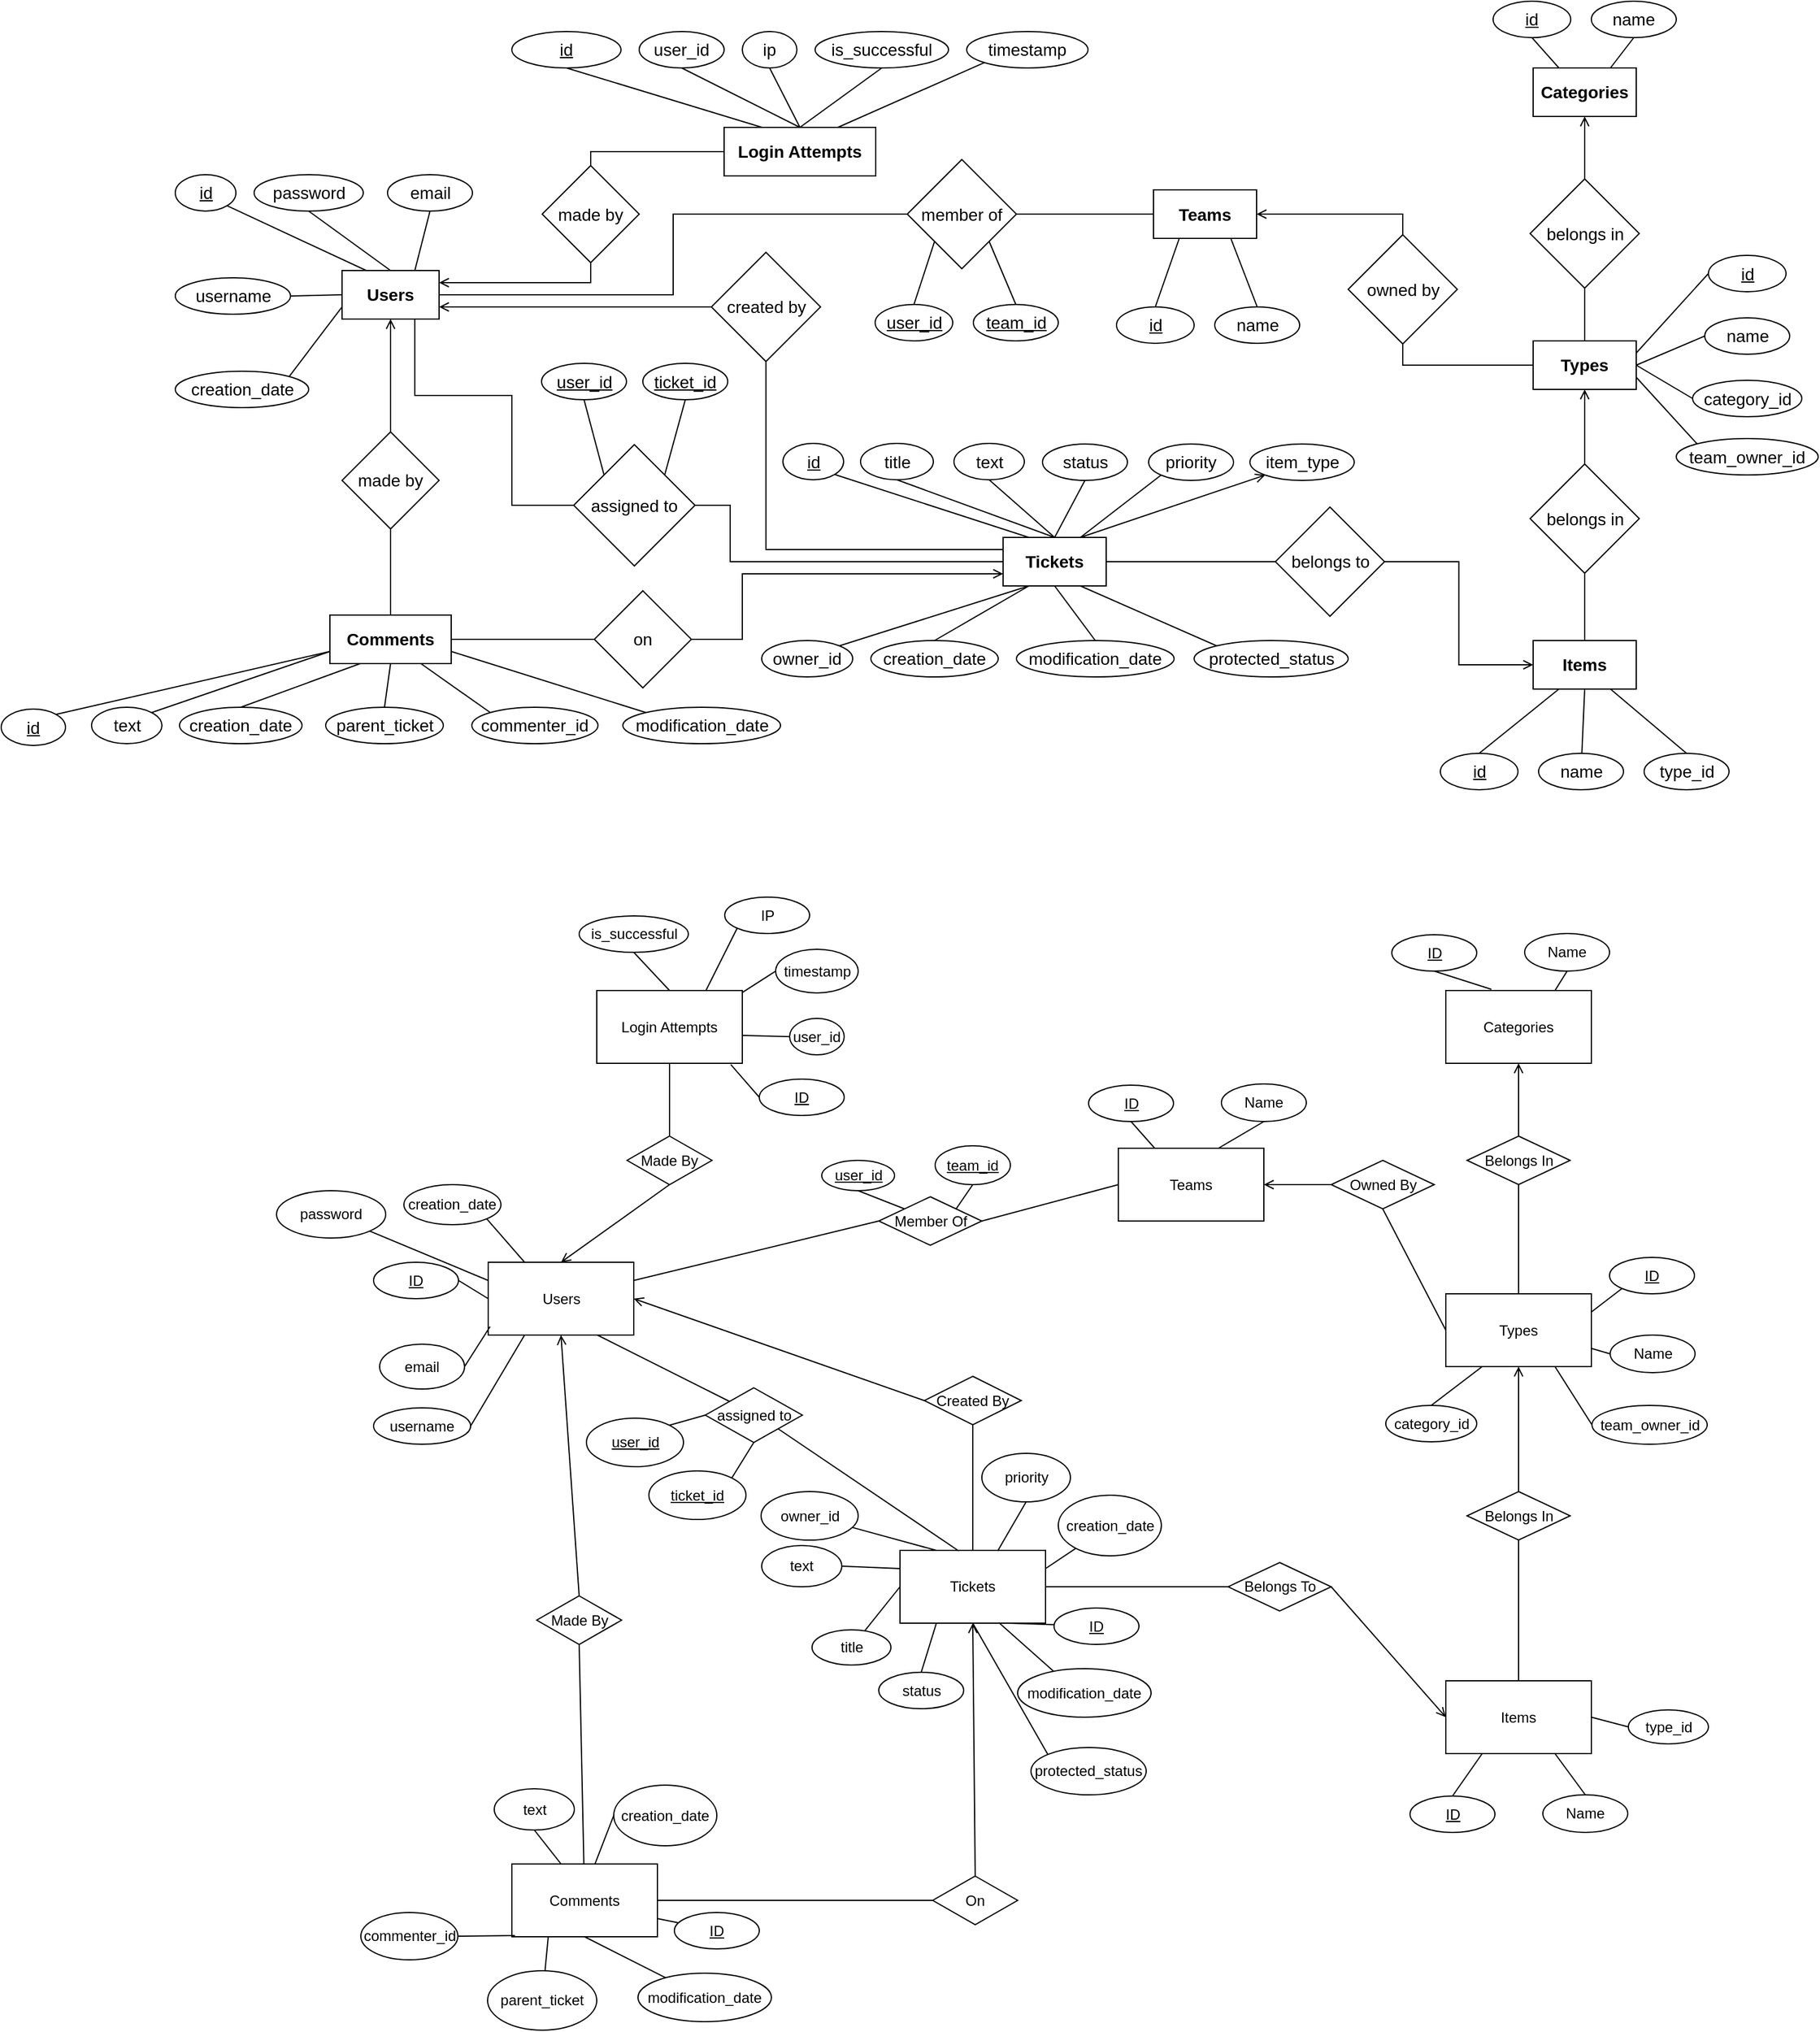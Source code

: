 <mxfile version="12.0.2" type="device" pages="1"><diagram id="tectN9x80hc5ia0FUNLr" name="Page-1"><mxGraphModel dx="2430" dy="814" grid="1" gridSize="10" guides="1" tooltips="1" connect="1" arrows="1" fold="1" page="1" pageScale="1" pageWidth="1100" pageHeight="850" math="0" shadow="0"><root><mxCell id="0"/><mxCell id="1" parent="0"/><mxCell id="ugrWVeRuI8ewHTDC6Z2f-1" value="On" style="rhombus;whiteSpace=wrap;html=1;" parent="1" vertex="1"><mxGeometry x="-193" y="1560.5" width="70" height="40" as="geometry"/></mxCell><mxCell id="ugrWVeRuI8ewHTDC6Z2f-3" value="Users" style="rounded=0;whiteSpace=wrap;html=1;" parent="1" vertex="1"><mxGeometry x="-559.5" y="1054.5" width="120" height="60" as="geometry"/></mxCell><mxCell id="ugrWVeRuI8ewHTDC6Z2f-4" value="Teams" style="rounded=0;whiteSpace=wrap;html=1;" parent="1" vertex="1"><mxGeometry x="-40" y="960.5" width="120" height="60" as="geometry"/></mxCell><mxCell id="ugrWVeRuI8ewHTDC6Z2f-5" value="Categories" style="rounded=0;whiteSpace=wrap;html=1;" parent="1" vertex="1"><mxGeometry x="230" y="830.5" width="120" height="60" as="geometry"/></mxCell><mxCell id="ugrWVeRuI8ewHTDC6Z2f-6" value="Tickets" style="rounded=0;whiteSpace=wrap;html=1;" parent="1" vertex="1"><mxGeometry x="-220" y="1292" width="120" height="60" as="geometry"/></mxCell><mxCell id="ugrWVeRuI8ewHTDC6Z2f-7" value="Types" style="rounded=0;whiteSpace=wrap;html=1;" parent="1" vertex="1"><mxGeometry x="230" y="1080.5" width="120" height="60" as="geometry"/></mxCell><mxCell id="ugrWVeRuI8ewHTDC6Z2f-8" value="Items" style="rounded=0;whiteSpace=wrap;html=1;" parent="1" vertex="1"><mxGeometry x="230" y="1399.5" width="120" height="60" as="geometry"/></mxCell><mxCell id="ugrWVeRuI8ewHTDC6Z2f-9" value="Comments" style="rounded=0;whiteSpace=wrap;html=1;" parent="1" vertex="1"><mxGeometry x="-540" y="1550.5" width="120" height="60" as="geometry"/></mxCell><mxCell id="ugrWVeRuI8ewHTDC6Z2f-12" value="Made By" style="rhombus;whiteSpace=wrap;html=1;" parent="1" vertex="1"><mxGeometry x="-519.5" y="1329.5" width="70" height="40" as="geometry"/></mxCell><mxCell id="ugrWVeRuI8ewHTDC6Z2f-13" value="Login Attempts" style="rounded=0;whiteSpace=wrap;html=1;" parent="1" vertex="1"><mxGeometry x="-470" y="830.5" width="120" height="60" as="geometry"/></mxCell><mxCell id="ugrWVeRuI8ewHTDC6Z2f-14" value="Made By" style="rhombus;whiteSpace=wrap;html=1;" parent="1" vertex="1"><mxGeometry x="-445" y="950.5" width="70" height="40" as="geometry"/></mxCell><mxCell id="ugrWVeRuI8ewHTDC6Z2f-26" value="" style="endArrow=open;html=1;entryX=0.5;entryY=1;entryDx=0;entryDy=0;exitX=0.5;exitY=0;exitDx=0;exitDy=0;endFill=0;" parent="1" source="ugrWVeRuI8ewHTDC6Z2f-12" target="ugrWVeRuI8ewHTDC6Z2f-3" edge="1"><mxGeometry width="50" height="50" relative="1" as="geometry"><mxPoint x="-650" y="1554.5" as="sourcePoint"/><mxPoint x="-600" y="1504.5" as="targetPoint"/></mxGeometry></mxCell><mxCell id="ugrWVeRuI8ewHTDC6Z2f-27" value="" style="endArrow=none;html=1;entryX=0.5;entryY=1;entryDx=0;entryDy=0;" parent="1" source="ugrWVeRuI8ewHTDC6Z2f-9" target="ugrWVeRuI8ewHTDC6Z2f-12" edge="1"><mxGeometry width="50" height="50" relative="1" as="geometry"><mxPoint x="-650" y="1554.5" as="sourcePoint"/><mxPoint x="-600" y="1504.5" as="targetPoint"/></mxGeometry></mxCell><mxCell id="ugrWVeRuI8ewHTDC6Z2f-28" value="" style="endArrow=none;html=1;entryX=1;entryY=0.5;entryDx=0;entryDy=0;exitX=0;exitY=0.5;exitDx=0;exitDy=0;" parent="1" source="ugrWVeRuI8ewHTDC6Z2f-1" target="ugrWVeRuI8ewHTDC6Z2f-9" edge="1"><mxGeometry width="50" height="50" relative="1" as="geometry"><mxPoint x="-650" y="1554.5" as="sourcePoint"/><mxPoint x="-600" y="1504.5" as="targetPoint"/></mxGeometry></mxCell><mxCell id="ugrWVeRuI8ewHTDC6Z2f-30" value="Created By" style="rhombus;whiteSpace=wrap;html=1;" parent="1" vertex="1"><mxGeometry x="-200" y="1148.5" width="80" height="40" as="geometry"/></mxCell><mxCell id="ugrWVeRuI8ewHTDC6Z2f-33" value="" style="endArrow=none;html=1;entryX=0.5;entryY=1;entryDx=0;entryDy=0;exitX=0.5;exitY=0;exitDx=0;exitDy=0;" parent="1" source="ugrWVeRuI8ewHTDC6Z2f-6" target="ugrWVeRuI8ewHTDC6Z2f-30" edge="1"><mxGeometry width="50" height="50" relative="1" as="geometry"><mxPoint x="-650" y="1554.5" as="sourcePoint"/><mxPoint x="-600" y="1504.5" as="targetPoint"/></mxGeometry></mxCell><mxCell id="ugrWVeRuI8ewHTDC6Z2f-34" value="" style="endArrow=open;html=1;entryX=1;entryY=0.5;entryDx=0;entryDy=0;exitX=0;exitY=0.5;exitDx=0;exitDy=0;endFill=0;" parent="1" source="ugrWVeRuI8ewHTDC6Z2f-30" target="ugrWVeRuI8ewHTDC6Z2f-3" edge="1"><mxGeometry width="50" height="50" relative="1" as="geometry"><mxPoint x="-650" y="1554.5" as="sourcePoint"/><mxPoint x="-600" y="1504.5" as="targetPoint"/></mxGeometry></mxCell><mxCell id="ugrWVeRuI8ewHTDC6Z2f-35" value="" style="endArrow=none;html=1;entryX=0.5;entryY=1;entryDx=0;entryDy=0;exitX=0.5;exitY=0;exitDx=0;exitDy=0;endFill=0;startArrow=open;startFill=0;" parent="1" source="ugrWVeRuI8ewHTDC6Z2f-3" target="ugrWVeRuI8ewHTDC6Z2f-14" edge="1"><mxGeometry width="50" height="50" relative="1" as="geometry"><mxPoint x="-470" y="1550.5" as="sourcePoint"/><mxPoint x="-420" y="1500.5" as="targetPoint"/></mxGeometry></mxCell><mxCell id="ugrWVeRuI8ewHTDC6Z2f-36" value="" style="endArrow=none;html=1;entryX=0.5;entryY=1;entryDx=0;entryDy=0;exitX=0.5;exitY=0;exitDx=0;exitDy=0;" parent="1" source="ugrWVeRuI8ewHTDC6Z2f-14" target="ugrWVeRuI8ewHTDC6Z2f-13" edge="1"><mxGeometry width="50" height="50" relative="1" as="geometry"><mxPoint x="-470" y="1550.5" as="sourcePoint"/><mxPoint x="-420" y="1500.5" as="targetPoint"/></mxGeometry></mxCell><mxCell id="ugrWVeRuI8ewHTDC6Z2f-37" value="Member Of" style="rhombus;whiteSpace=wrap;html=1;" parent="1" vertex="1"><mxGeometry x="-237.5" y="1000.5" width="85" height="40" as="geometry"/></mxCell><mxCell id="ugrWVeRuI8ewHTDC6Z2f-38" value="" style="endArrow=none;html=1;exitX=0;exitY=0.5;exitDx=0;exitDy=0;entryX=1;entryY=0.25;entryDx=0;entryDy=0;" parent="1" source="ugrWVeRuI8ewHTDC6Z2f-37" target="ugrWVeRuI8ewHTDC6Z2f-3" edge="1"><mxGeometry width="50" height="50" relative="1" as="geometry"><mxPoint x="-470" y="1550.5" as="sourcePoint"/><mxPoint x="-310" y="1070.5" as="targetPoint"/></mxGeometry></mxCell><mxCell id="ugrWVeRuI8ewHTDC6Z2f-39" value="" style="endArrow=none;html=1;entryX=0;entryY=0.5;entryDx=0;entryDy=0;exitX=1;exitY=0.5;exitDx=0;exitDy=0;" parent="1" source="ugrWVeRuI8ewHTDC6Z2f-37" target="ugrWVeRuI8ewHTDC6Z2f-4" edge="1"><mxGeometry width="50" height="50" relative="1" as="geometry"><mxPoint x="-470" y="1550.5" as="sourcePoint"/><mxPoint x="-420" y="1500.5" as="targetPoint"/></mxGeometry></mxCell><mxCell id="ugrWVeRuI8ewHTDC6Z2f-40" value="Owned By" style="rhombus;whiteSpace=wrap;html=1;" parent="1" vertex="1"><mxGeometry x="135.5" y="970.5" width="85" height="40" as="geometry"/></mxCell><mxCell id="ugrWVeRuI8ewHTDC6Z2f-41" value="" style="endArrow=none;html=1;entryX=0;entryY=0.5;entryDx=0;entryDy=0;exitX=1;exitY=0.5;exitDx=0;exitDy=0;endFill=0;startArrow=open;startFill=0;" parent="1" source="ugrWVeRuI8ewHTDC6Z2f-4" target="ugrWVeRuI8ewHTDC6Z2f-40" edge="1"><mxGeometry width="50" height="50" relative="1" as="geometry"><mxPoint x="-470" y="1550.5" as="sourcePoint"/><mxPoint x="-420" y="1500.5" as="targetPoint"/></mxGeometry></mxCell><mxCell id="ugrWVeRuI8ewHTDC6Z2f-42" value="" style="endArrow=none;html=1;entryX=0.5;entryY=1;entryDx=0;entryDy=0;exitX=0;exitY=0.5;exitDx=0;exitDy=0;" parent="1" source="ugrWVeRuI8ewHTDC6Z2f-7" target="ugrWVeRuI8ewHTDC6Z2f-40" edge="1"><mxGeometry width="50" height="50" relative="1" as="geometry"><mxPoint x="-470" y="1550.5" as="sourcePoint"/><mxPoint x="-420" y="1500.5" as="targetPoint"/></mxGeometry></mxCell><mxCell id="ugrWVeRuI8ewHTDC6Z2f-43" value="Belongs In" style="rhombus;whiteSpace=wrap;html=1;" parent="1" vertex="1"><mxGeometry x="247.5" y="950.5" width="85" height="40" as="geometry"/></mxCell><mxCell id="ugrWVeRuI8ewHTDC6Z2f-44" value="Belongs In" style="rhombus;whiteSpace=wrap;html=1;" parent="1" vertex="1"><mxGeometry x="247.5" y="1243.5" width="85" height="40" as="geometry"/></mxCell><mxCell id="ugrWVeRuI8ewHTDC6Z2f-45" value="" style="endArrow=open;html=1;entryX=0.5;entryY=1;entryDx=0;entryDy=0;exitX=0.5;exitY=0;exitDx=0;exitDy=0;startArrow=none;startFill=0;endFill=0;" parent="1" source="ugrWVeRuI8ewHTDC6Z2f-44" target="ugrWVeRuI8ewHTDC6Z2f-7" edge="1"><mxGeometry width="50" height="50" relative="1" as="geometry"><mxPoint x="-470" y="1550.5" as="sourcePoint"/><mxPoint x="-420" y="1500.5" as="targetPoint"/></mxGeometry></mxCell><mxCell id="ugrWVeRuI8ewHTDC6Z2f-46" value="" style="endArrow=none;html=1;entryX=0.5;entryY=1;entryDx=0;entryDy=0;exitX=0.5;exitY=0;exitDx=0;exitDy=0;" parent="1" source="ugrWVeRuI8ewHTDC6Z2f-8" target="ugrWVeRuI8ewHTDC6Z2f-44" edge="1"><mxGeometry width="50" height="50" relative="1" as="geometry"><mxPoint x="-470" y="1550.5" as="sourcePoint"/><mxPoint x="-420" y="1500.5" as="targetPoint"/></mxGeometry></mxCell><mxCell id="ugrWVeRuI8ewHTDC6Z2f-47" value="" style="endArrow=open;html=1;entryX=0.5;entryY=1;entryDx=0;entryDy=0;exitX=0.5;exitY=0;exitDx=0;exitDy=0;startArrow=none;startFill=0;endFill=0;" parent="1" source="ugrWVeRuI8ewHTDC6Z2f-43" target="ugrWVeRuI8ewHTDC6Z2f-5" edge="1"><mxGeometry width="50" height="50" relative="1" as="geometry"><mxPoint x="-470" y="1550.5" as="sourcePoint"/><mxPoint x="-420" y="1500.5" as="targetPoint"/></mxGeometry></mxCell><mxCell id="ugrWVeRuI8ewHTDC6Z2f-48" value="" style="endArrow=none;html=1;entryX=0.5;entryY=1;entryDx=0;entryDy=0;exitX=0.5;exitY=0;exitDx=0;exitDy=0;" parent="1" source="ugrWVeRuI8ewHTDC6Z2f-7" target="ugrWVeRuI8ewHTDC6Z2f-43" edge="1"><mxGeometry width="50" height="50" relative="1" as="geometry"><mxPoint x="-470" y="1550.5" as="sourcePoint"/><mxPoint x="-420" y="1500.5" as="targetPoint"/></mxGeometry></mxCell><mxCell id="ugrWVeRuI8ewHTDC6Z2f-49" value="" style="endArrow=open;html=1;entryX=0.5;entryY=1;entryDx=0;entryDy=0;exitX=0.5;exitY=0;exitDx=0;exitDy=0;endFill=0;" parent="1" source="ugrWVeRuI8ewHTDC6Z2f-1" target="ugrWVeRuI8ewHTDC6Z2f-6" edge="1"><mxGeometry width="50" height="50" relative="1" as="geometry"><mxPoint x="-474.5" y="1553.5" as="sourcePoint"/><mxPoint x="-424.5" y="1503.5" as="targetPoint"/></mxGeometry></mxCell><mxCell id="ugrWVeRuI8ewHTDC6Z2f-55" value="Belongs To" style="rhombus;whiteSpace=wrap;html=1;" parent="1" vertex="1"><mxGeometry x="50.5" y="1302" width="85" height="40" as="geometry"/></mxCell><mxCell id="ugrWVeRuI8ewHTDC6Z2f-56" value="" style="endArrow=none;html=1;entryX=0;entryY=0.5;entryDx=0;entryDy=0;exitX=1;exitY=0.5;exitDx=0;exitDy=0;" parent="1" source="ugrWVeRuI8ewHTDC6Z2f-6" target="ugrWVeRuI8ewHTDC6Z2f-55" edge="1"><mxGeometry width="50" height="50" relative="1" as="geometry"><mxPoint x="-474.5" y="1553.5" as="sourcePoint"/><mxPoint x="-424.5" y="1503.5" as="targetPoint"/></mxGeometry></mxCell><mxCell id="ugrWVeRuI8ewHTDC6Z2f-57" value="" style="endArrow=none;html=1;entryX=1;entryY=0.5;entryDx=0;entryDy=0;exitX=0;exitY=0.5;exitDx=0;exitDy=0;endFill=0;startArrow=open;startFill=0;" parent="1" source="ugrWVeRuI8ewHTDC6Z2f-8" target="ugrWVeRuI8ewHTDC6Z2f-55" edge="1"><mxGeometry width="50" height="50" relative="1" as="geometry"><mxPoint x="-474.5" y="1553.5" as="sourcePoint"/><mxPoint x="-424.5" y="1503.5" as="targetPoint"/></mxGeometry></mxCell><mxCell id="8irhgwvYUMNIZDyQJF5n-1" value="ID" style="ellipse;whiteSpace=wrap;html=1;fontStyle=4" parent="1" vertex="1"><mxGeometry x="-64.5" y="908.5" width="70" height="30" as="geometry"/></mxCell><mxCell id="8irhgwvYUMNIZDyQJF5n-3" value="Name" style="ellipse;whiteSpace=wrap;html=1;" parent="1" vertex="1"><mxGeometry x="45" y="907.5" width="70" height="31" as="geometry"/></mxCell><mxCell id="8irhgwvYUMNIZDyQJF5n-4" value="ID" style="ellipse;whiteSpace=wrap;html=1;fontStyle=4" parent="1" vertex="1"><mxGeometry x="185.5" y="784.5" width="70" height="30" as="geometry"/></mxCell><mxCell id="8irhgwvYUMNIZDyQJF5n-5" value="Name" style="ellipse;whiteSpace=wrap;html=1;" parent="1" vertex="1"><mxGeometry x="295" y="783.5" width="70" height="31" as="geometry"/></mxCell><mxCell id="8irhgwvYUMNIZDyQJF5n-6" value="ID" style="ellipse;whiteSpace=wrap;html=1;fontStyle=4" parent="1" vertex="1"><mxGeometry x="365" y="1050.5" width="70" height="30" as="geometry"/></mxCell><mxCell id="8irhgwvYUMNIZDyQJF5n-7" value="Name" style="ellipse;whiteSpace=wrap;html=1;" parent="1" vertex="1"><mxGeometry x="365.5" y="1114.5" width="70" height="31" as="geometry"/></mxCell><mxCell id="8irhgwvYUMNIZDyQJF5n-8" value="ID" style="ellipse;whiteSpace=wrap;html=1;fontStyle=4" parent="1" vertex="1"><mxGeometry x="200.5" y="1494.5" width="70" height="30" as="geometry"/></mxCell><mxCell id="8irhgwvYUMNIZDyQJF5n-9" value="Name" style="ellipse;whiteSpace=wrap;html=1;" parent="1" vertex="1"><mxGeometry x="310" y="1493.5" width="70" height="31" as="geometry"/></mxCell><mxCell id="8irhgwvYUMNIZDyQJF5n-11" value="" style="endArrow=none;html=1;entryX=0.5;entryY=1;entryDx=0;entryDy=0;exitX=0.25;exitY=0;exitDx=0;exitDy=0;" parent="1" source="ugrWVeRuI8ewHTDC6Z2f-4" target="8irhgwvYUMNIZDyQJF5n-1" edge="1"><mxGeometry width="50" height="50" relative="1" as="geometry"><mxPoint x="-474.5" y="1593.5" as="sourcePoint"/><mxPoint x="-424.5" y="1543.5" as="targetPoint"/></mxGeometry></mxCell><mxCell id="8irhgwvYUMNIZDyQJF5n-12" value="" style="endArrow=none;html=1;entryX=0.5;entryY=1;entryDx=0;entryDy=0;exitX=0.688;exitY=0;exitDx=0;exitDy=0;exitPerimeter=0;" parent="1" source="ugrWVeRuI8ewHTDC6Z2f-4" target="8irhgwvYUMNIZDyQJF5n-3" edge="1"><mxGeometry width="50" height="50" relative="1" as="geometry"><mxPoint x="-474.5" y="1593.5" as="sourcePoint"/><mxPoint x="-424.5" y="1543.5" as="targetPoint"/></mxGeometry></mxCell><mxCell id="8irhgwvYUMNIZDyQJF5n-14" value="" style="endArrow=none;html=1;exitX=0.75;exitY=0;exitDx=0;exitDy=0;entryX=0.5;entryY=1;entryDx=0;entryDy=0;" parent="1" source="ugrWVeRuI8ewHTDC6Z2f-5" target="8irhgwvYUMNIZDyQJF5n-5" edge="1"><mxGeometry width="50" height="50" relative="1" as="geometry"><mxPoint x="395.5" y="863.5" as="sourcePoint"/><mxPoint x="445.5" y="813.5" as="targetPoint"/></mxGeometry></mxCell><mxCell id="8irhgwvYUMNIZDyQJF5n-15" value="" style="endArrow=none;html=1;entryX=0.5;entryY=1;entryDx=0;entryDy=0;exitX=0.313;exitY=-0.017;exitDx=0;exitDy=0;exitPerimeter=0;" parent="1" source="ugrWVeRuI8ewHTDC6Z2f-5" target="8irhgwvYUMNIZDyQJF5n-4" edge="1"><mxGeometry width="50" height="50" relative="1" as="geometry"><mxPoint x="165.5" y="873.5" as="sourcePoint"/><mxPoint x="215.5" y="823.5" as="targetPoint"/></mxGeometry></mxCell><mxCell id="8irhgwvYUMNIZDyQJF5n-16" value="" style="endArrow=none;html=1;entryX=0;entryY=1;entryDx=0;entryDy=0;exitX=1;exitY=0.25;exitDx=0;exitDy=0;" parent="1" source="ugrWVeRuI8ewHTDC6Z2f-7" target="8irhgwvYUMNIZDyQJF5n-6" edge="1"><mxGeometry width="50" height="50" relative="1" as="geometry"><mxPoint x="455.5" y="1123.5" as="sourcePoint"/><mxPoint x="505.5" y="1073.5" as="targetPoint"/></mxGeometry></mxCell><mxCell id="8irhgwvYUMNIZDyQJF5n-17" value="" style="endArrow=none;html=1;entryX=0;entryY=0.5;entryDx=0;entryDy=0;exitX=1;exitY=0.75;exitDx=0;exitDy=0;" parent="1" source="ugrWVeRuI8ewHTDC6Z2f-7" target="8irhgwvYUMNIZDyQJF5n-7" edge="1"><mxGeometry width="50" height="50" relative="1" as="geometry"><mxPoint x="475.5" y="1233.5" as="sourcePoint"/><mxPoint x="525.5" y="1183.5" as="targetPoint"/></mxGeometry></mxCell><mxCell id="8irhgwvYUMNIZDyQJF5n-18" value="" style="endArrow=none;html=1;entryX=0.25;entryY=1;entryDx=0;entryDy=0;exitX=0.5;exitY=0;exitDx=0;exitDy=0;" parent="1" source="8irhgwvYUMNIZDyQJF5n-8" target="ugrWVeRuI8ewHTDC6Z2f-8" edge="1"><mxGeometry width="50" height="50" relative="1" as="geometry"><mxPoint x="215.5" y="1503.5" as="sourcePoint"/><mxPoint x="155.5" y="1453.5" as="targetPoint"/></mxGeometry></mxCell><mxCell id="8irhgwvYUMNIZDyQJF5n-19" value="" style="endArrow=none;html=1;exitX=0.75;exitY=1;exitDx=0;exitDy=0;entryX=0.5;entryY=0;entryDx=0;entryDy=0;" parent="1" source="ugrWVeRuI8ewHTDC6Z2f-8" target="8irhgwvYUMNIZDyQJF5n-9" edge="1"><mxGeometry width="50" height="50" relative="1" as="geometry"><mxPoint x="239.289" y="1559" as="sourcePoint"/><mxPoint x="239.289" y="1509" as="targetPoint"/></mxGeometry></mxCell><mxCell id="8irhgwvYUMNIZDyQJF5n-20" value="user_id" style="ellipse;whiteSpace=wrap;html=1;fontStyle=4" parent="1" vertex="1"><mxGeometry x="-284.5" y="970.5" width="60" height="25" as="geometry"/></mxCell><mxCell id="8irhgwvYUMNIZDyQJF5n-22" value="team_id" style="ellipse;whiteSpace=wrap;html=1;fontStyle=4" parent="1" vertex="1"><mxGeometry x="-191" y="958.5" width="62" height="32" as="geometry"/></mxCell><mxCell id="8irhgwvYUMNIZDyQJF5n-23" value="" style="endArrow=none;html=1;entryX=0.5;entryY=1;entryDx=0;entryDy=0;exitX=1;exitY=0;exitDx=0;exitDy=0;" parent="1" source="ugrWVeRuI8ewHTDC6Z2f-37" target="8irhgwvYUMNIZDyQJF5n-22" edge="1"><mxGeometry width="50" height="50" relative="1" as="geometry"><mxPoint x="-124.5" y="1103.5" as="sourcePoint"/><mxPoint x="-74.5" y="1053.5" as="targetPoint"/></mxGeometry></mxCell><mxCell id="8irhgwvYUMNIZDyQJF5n-24" value="" style="endArrow=none;html=1;entryX=0.5;entryY=1;entryDx=0;entryDy=0;exitX=0;exitY=0;exitDx=0;exitDy=0;" parent="1" source="ugrWVeRuI8ewHTDC6Z2f-37" target="8irhgwvYUMNIZDyQJF5n-20" edge="1"><mxGeometry width="50" height="50" relative="1" as="geometry"><mxPoint x="-334.5" y="1243.5" as="sourcePoint"/><mxPoint x="-284.5" y="1193.5" as="targetPoint"/></mxGeometry></mxCell><mxCell id="8irhgwvYUMNIZDyQJF5n-25" value="IP" style="ellipse;whiteSpace=wrap;html=1;" parent="1" vertex="1"><mxGeometry x="-364.5" y="753.5" width="70" height="30" as="geometry"/></mxCell><mxCell id="8irhgwvYUMNIZDyQJF5n-26" value="timestamp" style="ellipse;whiteSpace=wrap;html=1;" parent="1" vertex="1"><mxGeometry x="-322.5" y="796.5" width="68" height="36" as="geometry"/></mxCell><mxCell id="8irhgwvYUMNIZDyQJF5n-27" value="user_id" style="ellipse;whiteSpace=wrap;html=1;" parent="1" vertex="1"><mxGeometry x="-311" y="853.5" width="45" height="30" as="geometry"/></mxCell><mxCell id="8irhgwvYUMNIZDyQJF5n-28" value="is_successful" style="ellipse;whiteSpace=wrap;html=1;" parent="1" vertex="1"><mxGeometry x="-484.5" y="769" width="90" height="30" as="geometry"/></mxCell><mxCell id="8irhgwvYUMNIZDyQJF5n-31" value="ID" style="ellipse;whiteSpace=wrap;html=1;fontStyle=4" parent="1" vertex="1"><mxGeometry x="-336" y="903.5" width="70" height="30" as="geometry"/></mxCell><mxCell id="8irhgwvYUMNIZDyQJF5n-32" value="" style="endArrow=none;html=1;entryX=0.921;entryY=1.017;entryDx=0;entryDy=0;entryPerimeter=0;exitX=0;exitY=0.5;exitDx=0;exitDy=0;" parent="1" source="8irhgwvYUMNIZDyQJF5n-31" target="ugrWVeRuI8ewHTDC6Z2f-13" edge="1"><mxGeometry width="50" height="50" relative="1" as="geometry"><mxPoint x="-384.5" y="953.5" as="sourcePoint"/><mxPoint x="-334.5" y="903.5" as="targetPoint"/></mxGeometry></mxCell><mxCell id="8irhgwvYUMNIZDyQJF5n-33" value="" style="endArrow=none;html=1;entryX=1.004;entryY=0.617;entryDx=0;entryDy=0;entryPerimeter=0;exitX=0;exitY=0.5;exitDx=0;exitDy=0;" parent="1" source="8irhgwvYUMNIZDyQJF5n-27" target="ugrWVeRuI8ewHTDC6Z2f-13" edge="1"><mxGeometry width="50" height="50" relative="1" as="geometry"><mxPoint x="-474.5" y="1593.5" as="sourcePoint"/><mxPoint x="-424.5" y="1543.5" as="targetPoint"/></mxGeometry></mxCell><mxCell id="8irhgwvYUMNIZDyQJF5n-34" value="" style="endArrow=none;html=1;entryX=0.996;entryY=0.033;entryDx=0;entryDy=0;entryPerimeter=0;exitX=0;exitY=0.5;exitDx=0;exitDy=0;" parent="1" source="8irhgwvYUMNIZDyQJF5n-26" target="ugrWVeRuI8ewHTDC6Z2f-13" edge="1"><mxGeometry width="50" height="50" relative="1" as="geometry"><mxPoint x="-304.5" y="1623.5" as="sourcePoint"/><mxPoint x="-254.5" y="1573.5" as="targetPoint"/></mxGeometry></mxCell><mxCell id="8irhgwvYUMNIZDyQJF5n-35" value="" style="endArrow=none;html=1;entryX=0.75;entryY=0;entryDx=0;entryDy=0;exitX=0;exitY=1;exitDx=0;exitDy=0;" parent="1" source="8irhgwvYUMNIZDyQJF5n-25" target="ugrWVeRuI8ewHTDC6Z2f-13" edge="1"><mxGeometry width="50" height="50" relative="1" as="geometry"><mxPoint x="-264.5" y="1633.5" as="sourcePoint"/><mxPoint x="-214.5" y="1583.5" as="targetPoint"/></mxGeometry></mxCell><mxCell id="8irhgwvYUMNIZDyQJF5n-36" value="" style="endArrow=none;html=1;entryX=0.5;entryY=1;entryDx=0;entryDy=0;exitX=0.5;exitY=0;exitDx=0;exitDy=0;" parent="1" source="ugrWVeRuI8ewHTDC6Z2f-13" target="8irhgwvYUMNIZDyQJF5n-28" edge="1"><mxGeometry width="50" height="50" relative="1" as="geometry"><mxPoint x="-324.5" y="1603.5" as="sourcePoint"/><mxPoint x="-274.5" y="1553.5" as="targetPoint"/></mxGeometry></mxCell><mxCell id="8irhgwvYUMNIZDyQJF5n-37" value="team_owner_id" style="ellipse;whiteSpace=wrap;html=1;" parent="1" vertex="1"><mxGeometry x="350.5" y="1172.5" width="95" height="32" as="geometry"/></mxCell><mxCell id="8irhgwvYUMNIZDyQJF5n-38" value="" style="endArrow=none;html=1;entryX=0.75;entryY=1;entryDx=0;entryDy=0;exitX=0;exitY=0.5;exitDx=0;exitDy=0;" parent="1" source="8irhgwvYUMNIZDyQJF5n-37" target="ugrWVeRuI8ewHTDC6Z2f-7" edge="1"><mxGeometry width="50" height="50" relative="1" as="geometry"><mxPoint x="205.5" y="1213.5" as="sourcePoint"/><mxPoint x="255.5" y="1163.5" as="targetPoint"/></mxGeometry></mxCell><mxCell id="8irhgwvYUMNIZDyQJF5n-39" value="category_id" style="ellipse;whiteSpace=wrap;html=1;" parent="1" vertex="1"><mxGeometry x="180.5" y="1172.5" width="75" height="30" as="geometry"/></mxCell><mxCell id="8irhgwvYUMNIZDyQJF5n-40" value="" style="endArrow=none;html=1;entryX=0.25;entryY=1;entryDx=0;entryDy=0;exitX=0.5;exitY=0;exitDx=0;exitDy=0;" parent="1" source="8irhgwvYUMNIZDyQJF5n-39" target="ugrWVeRuI8ewHTDC6Z2f-7" edge="1"><mxGeometry width="50" height="50" relative="1" as="geometry"><mxPoint x="-34.5" y="1603.5" as="sourcePoint"/><mxPoint x="15.5" y="1553.5" as="targetPoint"/></mxGeometry></mxCell><mxCell id="8irhgwvYUMNIZDyQJF5n-41" value="type_id" style="ellipse;whiteSpace=wrap;html=1;" parent="1" vertex="1"><mxGeometry x="380.5" y="1423.5" width="66" height="28" as="geometry"/></mxCell><mxCell id="8irhgwvYUMNIZDyQJF5n-42" value="" style="endArrow=none;html=1;entryX=1;entryY=0.5;entryDx=0;entryDy=0;exitX=0;exitY=0.5;exitDx=0;exitDy=0;" parent="1" source="8irhgwvYUMNIZDyQJF5n-41" target="ugrWVeRuI8ewHTDC6Z2f-8" edge="1"><mxGeometry width="50" height="50" relative="1" as="geometry"><mxPoint x="-474.5" y="1593.5" as="sourcePoint"/><mxPoint x="-424.5" y="1543.5" as="targetPoint"/></mxGeometry></mxCell><mxCell id="8irhgwvYUMNIZDyQJF5n-43" value="parent_ticket" style="ellipse;whiteSpace=wrap;html=1;" parent="1" vertex="1"><mxGeometry x="-560" y="1638.5" width="90" height="49" as="geometry"/></mxCell><mxCell id="8irhgwvYUMNIZDyQJF5n-44" value="text" style="ellipse;whiteSpace=wrap;html=1;" parent="1" vertex="1"><mxGeometry x="-554.5" y="1488.5" width="66" height="34" as="geometry"/></mxCell><mxCell id="8irhgwvYUMNIZDyQJF5n-45" value="creation_date" style="ellipse;whiteSpace=wrap;html=1;" parent="1" vertex="1"><mxGeometry x="-456" y="1485.5" width="85" height="50" as="geometry"/></mxCell><mxCell id="8irhgwvYUMNIZDyQJF5n-49" value="modification_date" style="ellipse;whiteSpace=wrap;html=1;" parent="1" vertex="1"><mxGeometry x="-436" y="1640.5" width="110" height="40" as="geometry"/></mxCell><mxCell id="8irhgwvYUMNIZDyQJF5n-50" value="ID" style="ellipse;whiteSpace=wrap;html=1;fontStyle=4" parent="1" vertex="1"><mxGeometry x="-406" y="1590.5" width="70" height="30" as="geometry"/></mxCell><mxCell id="8irhgwvYUMNIZDyQJF5n-51" value="" style="endArrow=none;html=1;entryX=0;entryY=0.5;entryDx=0;entryDy=0;exitX=0.571;exitY=0;exitDx=0;exitDy=0;exitPerimeter=0;" parent="1" source="ugrWVeRuI8ewHTDC6Z2f-9" target="8irhgwvYUMNIZDyQJF5n-45" edge="1"><mxGeometry width="50" height="50" relative="1" as="geometry"><mxPoint x="-394.5" y="1413.5" as="sourcePoint"/><mxPoint x="-344.5" y="1363.5" as="targetPoint"/></mxGeometry></mxCell><mxCell id="8irhgwvYUMNIZDyQJF5n-52" value="" style="endArrow=none;html=1;entryX=0.5;entryY=1;entryDx=0;entryDy=0;exitX=0.338;exitY=0;exitDx=0;exitDy=0;exitPerimeter=0;" parent="1" source="ugrWVeRuI8ewHTDC6Z2f-9" target="8irhgwvYUMNIZDyQJF5n-44" edge="1"><mxGeometry width="50" height="50" relative="1" as="geometry"><mxPoint x="-374.5" y="1383.5" as="sourcePoint"/><mxPoint x="-324.5" y="1333.5" as="targetPoint"/></mxGeometry></mxCell><mxCell id="8irhgwvYUMNIZDyQJF5n-53" value="" style="endArrow=none;html=1;entryX=0.25;entryY=1;entryDx=0;entryDy=0;" parent="1" source="8irhgwvYUMNIZDyQJF5n-43" target="ugrWVeRuI8ewHTDC6Z2f-9" edge="1"><mxGeometry width="50" height="50" relative="1" as="geometry"><mxPoint x="-425" y="1486.789" as="sourcePoint"/><mxPoint x="-425" y="1436.789" as="targetPoint"/></mxGeometry></mxCell><mxCell id="8irhgwvYUMNIZDyQJF5n-54" value="" style="endArrow=none;html=1;entryX=0.5;entryY=1;entryDx=0;entryDy=0;" parent="1" source="8irhgwvYUMNIZDyQJF5n-49" target="ugrWVeRuI8ewHTDC6Z2f-9" edge="1"><mxGeometry width="50" height="50" relative="1" as="geometry"><mxPoint x="-311" y="1599.5" as="sourcePoint"/><mxPoint x="-311" y="1620.211" as="targetPoint"/></mxGeometry></mxCell><mxCell id="8irhgwvYUMNIZDyQJF5n-55" value="" style="endArrow=none;html=1;entryX=1;entryY=0.75;entryDx=0;entryDy=0;" parent="1" source="8irhgwvYUMNIZDyQJF5n-50" target="ugrWVeRuI8ewHTDC6Z2f-9" edge="1"><mxGeometry width="50" height="50" relative="1" as="geometry"><mxPoint x="-266" y="1524.5" as="sourcePoint"/><mxPoint x="-195.289" y="1474.5" as="targetPoint"/></mxGeometry></mxCell><mxCell id="Gc8oMj5PEuQoJOKtvPR4-5" style="edgeStyle=none;rounded=0;orthogonalLoop=1;jettySize=auto;html=1;exitX=1;exitY=0.5;exitDx=0;exitDy=0;entryX=0;entryY=0.25;entryDx=0;entryDy=0;endArrow=none;endFill=0;" parent="1" source="8irhgwvYUMNIZDyQJF5n-56" target="ugrWVeRuI8ewHTDC6Z2f-6" edge="1"><mxGeometry relative="1" as="geometry"/></mxCell><mxCell id="8irhgwvYUMNIZDyQJF5n-56" value="text" style="ellipse;whiteSpace=wrap;html=1;" parent="1" vertex="1"><mxGeometry x="-334" y="1288" width="66" height="34" as="geometry"/></mxCell><mxCell id="8irhgwvYUMNIZDyQJF5n-57" value="creation_date" style="ellipse;whiteSpace=wrap;html=1;" parent="1" vertex="1"><mxGeometry x="-89.5" y="1246.5" width="85" height="50" as="geometry"/></mxCell><mxCell id="8irhgwvYUMNIZDyQJF5n-58" value="modification_date" style="ellipse;whiteSpace=wrap;html=1;" parent="1" vertex="1"><mxGeometry x="-123" y="1389.5" width="110" height="40" as="geometry"/></mxCell><mxCell id="8irhgwvYUMNIZDyQJF5n-59" value="ID" style="ellipse;whiteSpace=wrap;html=1;fontStyle=4" parent="1" vertex="1"><mxGeometry x="-93" y="1339.5" width="70" height="30" as="geometry"/></mxCell><mxCell id="8irhgwvYUMNIZDyQJF5n-61" value="title" style="ellipse;whiteSpace=wrap;html=1;" parent="1" vertex="1"><mxGeometry x="-292.5" y="1357.5" width="65" height="29" as="geometry"/></mxCell><mxCell id="8irhgwvYUMNIZDyQJF5n-62" value="priority" style="ellipse;whiteSpace=wrap;html=1;" parent="1" vertex="1"><mxGeometry x="-152.5" y="1212" width="73" height="40" as="geometry"/></mxCell><mxCell id="8irhgwvYUMNIZDyQJF5n-63" value="" style="endArrow=none;html=1;entryX=0;entryY=0.5;entryDx=0;entryDy=0;" parent="1" source="8irhgwvYUMNIZDyQJF5n-61" target="ugrWVeRuI8ewHTDC6Z2f-6" edge="1"><mxGeometry width="50" height="50" relative="1" as="geometry"><mxPoint x="-266" y="1366.5" as="sourcePoint"/><mxPoint x="-266" y="1387.211" as="targetPoint"/></mxGeometry></mxCell><mxCell id="8irhgwvYUMNIZDyQJF5n-65" value="" style="endArrow=none;html=1;exitX=0.671;exitY=0.008;exitDx=0;exitDy=0;exitPerimeter=0;entryX=0.5;entryY=1;entryDx=0;entryDy=0;" parent="1" source="ugrWVeRuI8ewHTDC6Z2f-6" target="8irhgwvYUMNIZDyQJF5n-62" edge="1"><mxGeometry width="50" height="50" relative="1" as="geometry"><mxPoint x="-134.5" y="1273.5" as="sourcePoint"/><mxPoint x="-84.5" y="1223.5" as="targetPoint"/></mxGeometry></mxCell><mxCell id="8irhgwvYUMNIZDyQJF5n-66" value="" style="endArrow=none;html=1;entryX=1;entryY=0.25;entryDx=0;entryDy=0;" parent="1" source="8irhgwvYUMNIZDyQJF5n-57" target="ugrWVeRuI8ewHTDC6Z2f-6" edge="1"><mxGeometry width="50" height="50" relative="1" as="geometry"><mxPoint x="-47" y="1346.5" as="sourcePoint"/><mxPoint x="-47" y="1367.211" as="targetPoint"/></mxGeometry></mxCell><mxCell id="8irhgwvYUMNIZDyQJF5n-67" value="" style="endArrow=none;html=1;entryX=0.75;entryY=1;entryDx=0;entryDy=0;" parent="1" source="8irhgwvYUMNIZDyQJF5n-59" target="ugrWVeRuI8ewHTDC6Z2f-6" edge="1"><mxGeometry width="50" height="50" relative="1" as="geometry"><mxPoint x="-58" y="1419.5" as="sourcePoint"/><mxPoint x="-58" y="1440.211" as="targetPoint"/></mxGeometry></mxCell><mxCell id="8irhgwvYUMNIZDyQJF5n-68" value="" style="endArrow=none;html=1;exitX=0.679;exitY=0.992;exitDx=0;exitDy=0;exitPerimeter=0;entryX=0.268;entryY=0.05;entryDx=0;entryDy=0;entryPerimeter=0;" parent="1" source="ugrWVeRuI8ewHTDC6Z2f-6" target="8irhgwvYUMNIZDyQJF5n-58" edge="1"><mxGeometry width="50" height="50" relative="1" as="geometry"><mxPoint x="-94.5" y="1453.5" as="sourcePoint"/><mxPoint x="-44.5" y="1403.5" as="targetPoint"/></mxGeometry></mxCell><mxCell id="8irhgwvYUMNIZDyQJF5n-69" value="status" style="ellipse;whiteSpace=wrap;html=1;" parent="1" vertex="1"><mxGeometry x="-237.5" y="1392.5" width="70" height="30" as="geometry"/></mxCell><mxCell id="8irhgwvYUMNIZDyQJF5n-70" value="" style="endArrow=none;html=1;entryX=0.5;entryY=0;entryDx=0;entryDy=0;exitX=0.25;exitY=1;exitDx=0;exitDy=0;" parent="1" source="ugrWVeRuI8ewHTDC6Z2f-6" target="8irhgwvYUMNIZDyQJF5n-69" edge="1"><mxGeometry width="50" height="50" relative="1" as="geometry"><mxPoint x="-474.5" y="1623.5" as="sourcePoint"/><mxPoint x="-424.5" y="1573.5" as="targetPoint"/></mxGeometry></mxCell><mxCell id="8irhgwvYUMNIZDyQJF5n-71" value="" style="endArrow=none;html=1;entryX=0.021;entryY=0.983;entryDx=0;entryDy=0;entryPerimeter=0;exitX=1;exitY=0.5;exitDx=0;exitDy=0;" parent="1" source="8irhgwvYUMNIZDyQJF5n-72" target="ugrWVeRuI8ewHTDC6Z2f-9" edge="1"><mxGeometry width="50" height="50" relative="1" as="geometry"><mxPoint x="-504.5" y="1478.5" as="sourcePoint"/><mxPoint x="-314.5" y="1633.5" as="targetPoint"/></mxGeometry></mxCell><mxCell id="8irhgwvYUMNIZDyQJF5n-72" value="commenter_id" style="ellipse;whiteSpace=wrap;html=1;" parent="1" vertex="1"><mxGeometry x="-664.5" y="1590.5" width="80" height="39" as="geometry"/></mxCell><mxCell id="8irhgwvYUMNIZDyQJF5n-74" value="owner_id" style="ellipse;whiteSpace=wrap;html=1;" parent="1" vertex="1"><mxGeometry x="-334.5" y="1243.5" width="80" height="40" as="geometry"/></mxCell><mxCell id="8irhgwvYUMNIZDyQJF5n-75" value="&lt;u&gt;user_id&lt;/u&gt;" style="ellipse;whiteSpace=wrap;html=1;" parent="1" vertex="1"><mxGeometry x="-478.5" y="1183" width="80" height="40" as="geometry"/></mxCell><mxCell id="8irhgwvYUMNIZDyQJF5n-78" value="" style="endArrow=none;html=1;entryX=0.25;entryY=0;entryDx=0;entryDy=0;" parent="1" source="8irhgwvYUMNIZDyQJF5n-74" target="ugrWVeRuI8ewHTDC6Z2f-6" edge="1"><mxGeometry width="50" height="50" relative="1" as="geometry"><mxPoint x="-213.5" y="1237.5" as="sourcePoint"/><mxPoint x="-142.789" y="1187.5" as="targetPoint"/></mxGeometry></mxCell><mxCell id="8irhgwvYUMNIZDyQJF5n-79" value="assigned to" style="rhombus;whiteSpace=wrap;html=1;" parent="1" vertex="1"><mxGeometry x="-380.5" y="1158" width="80" height="45" as="geometry"/></mxCell><mxCell id="8irhgwvYUMNIZDyQJF5n-80" value="" style="endArrow=none;html=1;entryX=0.404;entryY=0.008;entryDx=0;entryDy=0;entryPerimeter=0;exitX=1;exitY=1;exitDx=0;exitDy=0;" parent="1" source="8irhgwvYUMNIZDyQJF5n-79" target="ugrWVeRuI8ewHTDC6Z2f-6" edge="1"><mxGeometry width="50" height="50" relative="1" as="geometry"><mxPoint x="-594.5" y="1623.5" as="sourcePoint"/><mxPoint x="-544.5" y="1573.5" as="targetPoint"/></mxGeometry></mxCell><mxCell id="8irhgwvYUMNIZDyQJF5n-81" value="" style="endArrow=none;endFill=0;endSize=12;html=1;exitX=0;exitY=0;exitDx=0;exitDy=0;entryX=0.75;entryY=1;entryDx=0;entryDy=0;" parent="1" source="8irhgwvYUMNIZDyQJF5n-79" target="ugrWVeRuI8ewHTDC6Z2f-3" edge="1"><mxGeometry width="160" relative="1" as="geometry"><mxPoint x="-594.5" y="1573.5" as="sourcePoint"/><mxPoint x="-434.5" y="1573.5" as="targetPoint"/></mxGeometry></mxCell><mxCell id="8irhgwvYUMNIZDyQJF5n-82" value="password" style="ellipse;whiteSpace=wrap;html=1;" parent="1" vertex="1"><mxGeometry x="-734" y="995.5" width="90" height="39" as="geometry"/></mxCell><mxCell id="8irhgwvYUMNIZDyQJF5n-83" value="username" style="ellipse;whiteSpace=wrap;html=1;" parent="1" vertex="1"><mxGeometry x="-654" y="1174.5" width="80" height="30" as="geometry"/></mxCell><mxCell id="8irhgwvYUMNIZDyQJF5n-84" value="email" style="ellipse;whiteSpace=wrap;html=1;" parent="1" vertex="1"><mxGeometry x="-649" y="1122" width="70" height="37" as="geometry"/></mxCell><mxCell id="8irhgwvYUMNIZDyQJF5n-85" value="creation_date" style="ellipse;whiteSpace=wrap;html=1;" parent="1" vertex="1"><mxGeometry x="-629" y="990.5" width="80" height="33" as="geometry"/></mxCell><mxCell id="8irhgwvYUMNIZDyQJF5n-86" value="ID" style="ellipse;whiteSpace=wrap;html=1;fontStyle=4" parent="1" vertex="1"><mxGeometry x="-654" y="1054.5" width="70" height="30" as="geometry"/></mxCell><mxCell id="8irhgwvYUMNIZDyQJF5n-87" value="" style="endArrow=none;html=1;entryX=1;entryY=1;entryDx=0;entryDy=0;exitX=0.25;exitY=0;exitDx=0;exitDy=0;" parent="1" source="ugrWVeRuI8ewHTDC6Z2f-3" target="8irhgwvYUMNIZDyQJF5n-85" edge="1"><mxGeometry width="50" height="50" relative="1" as="geometry"><mxPoint x="-734.5" y="1123.5" as="sourcePoint"/><mxPoint x="-684.5" y="1073.5" as="targetPoint"/></mxGeometry></mxCell><mxCell id="8irhgwvYUMNIZDyQJF5n-88" value="" style="endArrow=none;html=1;entryX=1;entryY=1;entryDx=0;entryDy=0;exitX=0;exitY=0.25;exitDx=0;exitDy=0;" parent="1" source="ugrWVeRuI8ewHTDC6Z2f-3" target="8irhgwvYUMNIZDyQJF5n-82" edge="1"><mxGeometry width="50" height="50" relative="1" as="geometry"><mxPoint x="425.5" y="229.5" as="sourcePoint"/><mxPoint x="475.5" y="179.5" as="targetPoint"/></mxGeometry></mxCell><mxCell id="8irhgwvYUMNIZDyQJF5n-89" value="" style="endArrow=none;html=1;entryX=1;entryY=0.5;entryDx=0;entryDy=0;exitX=0;exitY=0.5;exitDx=0;exitDy=0;" parent="1" source="ugrWVeRuI8ewHTDC6Z2f-3" target="8irhgwvYUMNIZDyQJF5n-86" edge="1"><mxGeometry width="50" height="50" relative="1" as="geometry"><mxPoint x="-654.5" y="1183.5" as="sourcePoint"/><mxPoint x="-604.5" y="1133.5" as="targetPoint"/></mxGeometry></mxCell><mxCell id="8irhgwvYUMNIZDyQJF5n-90" value="" style="endArrow=none;html=1;entryX=1;entryY=0.5;entryDx=0;entryDy=0;exitX=0.013;exitY=0.883;exitDx=0;exitDy=0;exitPerimeter=0;" parent="1" source="ugrWVeRuI8ewHTDC6Z2f-3" target="8irhgwvYUMNIZDyQJF5n-84" edge="1"><mxGeometry width="50" height="50" relative="1" as="geometry"><mxPoint x="-674.5" y="1193.5" as="sourcePoint"/><mxPoint x="-624.5" y="1143.5" as="targetPoint"/></mxGeometry></mxCell><mxCell id="8irhgwvYUMNIZDyQJF5n-91" value="" style="endArrow=none;html=1;entryX=1;entryY=0.5;entryDx=0;entryDy=0;exitX=0.25;exitY=1;exitDx=0;exitDy=0;" parent="1" source="ugrWVeRuI8ewHTDC6Z2f-3" target="8irhgwvYUMNIZDyQJF5n-83" edge="1"><mxGeometry width="50" height="50" relative="1" as="geometry"><mxPoint x="-554.5" y="1313.5" as="sourcePoint"/><mxPoint x="-504.5" y="1263.5" as="targetPoint"/></mxGeometry></mxCell><mxCell id="8irhgwvYUMNIZDyQJF5n-92" value="protected_status" style="ellipse;whiteSpace=wrap;html=1;" parent="1" vertex="1"><mxGeometry x="-112" y="1454.5" width="95" height="39" as="geometry"/></mxCell><mxCell id="8irhgwvYUMNIZDyQJF5n-93" value="" style="endArrow=none;html=1;entryX=0;entryY=0;entryDx=0;entryDy=0;exitX=0.5;exitY=1;exitDx=0;exitDy=0;" parent="1" source="ugrWVeRuI8ewHTDC6Z2f-6" target="8irhgwvYUMNIZDyQJF5n-92" edge="1"><mxGeometry width="50" height="50" relative="1" as="geometry"><mxPoint x="-644.5" y="1623.5" as="sourcePoint"/><mxPoint x="-594.5" y="1573.5" as="targetPoint"/></mxGeometry></mxCell><mxCell id="Gc8oMj5PEuQoJOKtvPR4-4" style="rounded=0;orthogonalLoop=1;jettySize=auto;html=1;exitX=1;exitY=0;exitDx=0;exitDy=0;entryX=0.5;entryY=1;entryDx=0;entryDy=0;endArrow=none;endFill=0;" parent="1" source="Gc8oMj5PEuQoJOKtvPR4-2" target="8irhgwvYUMNIZDyQJF5n-79" edge="1"><mxGeometry relative="1" as="geometry"/></mxCell><mxCell id="Gc8oMj5PEuQoJOKtvPR4-2" value="&lt;u&gt;ticket_id&lt;/u&gt;" style="ellipse;whiteSpace=wrap;html=1;" parent="1" vertex="1"><mxGeometry x="-427" y="1226.5" width="80" height="40" as="geometry"/></mxCell><mxCell id="Gc8oMj5PEuQoJOKtvPR4-3" value="" style="endArrow=none;html=1;entryX=0;entryY=0.5;entryDx=0;entryDy=0;exitX=1;exitY=0;exitDx=0;exitDy=0;" parent="1" source="8irhgwvYUMNIZDyQJF5n-75" target="8irhgwvYUMNIZDyQJF5n-79" edge="1"><mxGeometry width="50" height="50" relative="1" as="geometry"><mxPoint x="-734.5" y="1763.5" as="sourcePoint"/><mxPoint x="-684.5" y="1713.5" as="targetPoint"/></mxGeometry></mxCell><mxCell id="jr4Uhc96qmXrLGA8Qf_E-36" style="edgeStyle=orthogonalEdgeStyle;rounded=0;orthogonalLoop=1;jettySize=auto;html=1;exitX=1;exitY=0.25;exitDx=0;exitDy=0;entryX=0.5;entryY=1;entryDx=0;entryDy=0;endArrow=none;endFill=0;fontSize=14;startArrow=open;startFill=0;" edge="1" parent="1" source="jr4Uhc96qmXrLGA8Qf_E-1" target="jr4Uhc96qmXrLGA8Qf_E-35"><mxGeometry relative="1" as="geometry"><Array as="points"><mxPoint x="-475" y="247"/></Array></mxGeometry></mxCell><mxCell id="jr4Uhc96qmXrLGA8Qf_E-58" style="edgeStyle=orthogonalEdgeStyle;rounded=0;orthogonalLoop=1;jettySize=auto;html=1;exitX=0.75;exitY=1;exitDx=0;exitDy=0;entryX=0;entryY=0.5;entryDx=0;entryDy=0;startArrow=none;startFill=0;endArrow=none;endFill=0;fontSize=14;" edge="1" parent="1" source="jr4Uhc96qmXrLGA8Qf_E-1" target="jr4Uhc96qmXrLGA8Qf_E-57"><mxGeometry relative="1" as="geometry"><Array as="points"><mxPoint x="-620" y="340"/><mxPoint x="-540" y="340"/><mxPoint x="-540" y="431"/></Array></mxGeometry></mxCell><mxCell id="jr4Uhc96qmXrLGA8Qf_E-1" value="&lt;b&gt;Users&lt;/b&gt;" style="rounded=0;whiteSpace=wrap;html=1;fontSize=14;" vertex="1" parent="1"><mxGeometry x="-680" y="237" width="80" height="40" as="geometry"/></mxCell><mxCell id="jr4Uhc96qmXrLGA8Qf_E-9" style="rounded=0;orthogonalLoop=1;jettySize=auto;html=1;exitX=1;exitY=1;exitDx=0;exitDy=0;entryX=0.25;entryY=0;entryDx=0;entryDy=0;fontSize=14;endArrow=none;endFill=0;" edge="1" parent="1" source="jr4Uhc96qmXrLGA8Qf_E-2" target="jr4Uhc96qmXrLGA8Qf_E-1"><mxGeometry relative="1" as="geometry"/></mxCell><mxCell id="jr4Uhc96qmXrLGA8Qf_E-2" value="id" style="ellipse;whiteSpace=wrap;html=1;fontSize=14;fontStyle=4" vertex="1" parent="1"><mxGeometry x="-817.5" y="158" width="50" height="30" as="geometry"/></mxCell><mxCell id="jr4Uhc96qmXrLGA8Qf_E-10" style="edgeStyle=none;rounded=0;orthogonalLoop=1;jettySize=auto;html=1;exitX=0.5;exitY=1;exitDx=0;exitDy=0;entryX=0.5;entryY=0;entryDx=0;entryDy=0;endArrow=none;endFill=0;fontSize=14;" edge="1" parent="1" source="jr4Uhc96qmXrLGA8Qf_E-3" target="jr4Uhc96qmXrLGA8Qf_E-1"><mxGeometry relative="1" as="geometry"/></mxCell><mxCell id="jr4Uhc96qmXrLGA8Qf_E-3" value="password" style="ellipse;whiteSpace=wrap;html=1;fontSize=14;fontStyle=0" vertex="1" parent="1"><mxGeometry x="-752.5" y="158" width="90" height="30" as="geometry"/></mxCell><mxCell id="jr4Uhc96qmXrLGA8Qf_E-12" style="edgeStyle=none;rounded=0;orthogonalLoop=1;jettySize=auto;html=1;exitX=0.5;exitY=1;exitDx=0;exitDy=0;entryX=0.75;entryY=0;entryDx=0;entryDy=0;endArrow=none;endFill=0;fontSize=14;" edge="1" parent="1" source="jr4Uhc96qmXrLGA8Qf_E-4" target="jr4Uhc96qmXrLGA8Qf_E-1"><mxGeometry relative="1" as="geometry"/></mxCell><mxCell id="jr4Uhc96qmXrLGA8Qf_E-4" value="email" style="ellipse;whiteSpace=wrap;html=1;fontSize=14;fontStyle=0" vertex="1" parent="1"><mxGeometry x="-642.5" y="158" width="70" height="30" as="geometry"/></mxCell><mxCell id="jr4Uhc96qmXrLGA8Qf_E-16" style="edgeStyle=none;rounded=0;orthogonalLoop=1;jettySize=auto;html=1;exitX=1;exitY=0.5;exitDx=0;exitDy=0;entryX=0;entryY=0.5;entryDx=0;entryDy=0;endArrow=none;endFill=0;fontSize=14;" edge="1" parent="1" source="jr4Uhc96qmXrLGA8Qf_E-7" target="jr4Uhc96qmXrLGA8Qf_E-1"><mxGeometry relative="1" as="geometry"/></mxCell><mxCell id="jr4Uhc96qmXrLGA8Qf_E-7" value="username" style="ellipse;whiteSpace=wrap;html=1;fontSize=14;fontStyle=0" vertex="1" parent="1"><mxGeometry x="-817.5" y="243" width="95" height="30" as="geometry"/></mxCell><mxCell id="jr4Uhc96qmXrLGA8Qf_E-17" style="edgeStyle=none;rounded=0;orthogonalLoop=1;jettySize=auto;html=1;exitX=1;exitY=0;exitDx=0;exitDy=0;entryX=0;entryY=0.75;entryDx=0;entryDy=0;endArrow=none;endFill=0;fontSize=14;" edge="1" parent="1" source="jr4Uhc96qmXrLGA8Qf_E-8" target="jr4Uhc96qmXrLGA8Qf_E-1"><mxGeometry relative="1" as="geometry"/></mxCell><mxCell id="jr4Uhc96qmXrLGA8Qf_E-8" value="creation_date" style="ellipse;whiteSpace=wrap;html=1;fontSize=14;fontStyle=0" vertex="1" parent="1"><mxGeometry x="-817.5" y="320" width="110" height="30" as="geometry"/></mxCell><mxCell id="jr4Uhc96qmXrLGA8Qf_E-18" value="Login Attempts" style="rounded=0;whiteSpace=wrap;html=1;fontSize=14;fontStyle=1" vertex="1" parent="1"><mxGeometry x="-365" y="119" width="125" height="40" as="geometry"/></mxCell><mxCell id="jr4Uhc96qmXrLGA8Qf_E-33" style="edgeStyle=none;rounded=0;orthogonalLoop=1;jettySize=auto;html=1;exitX=0.5;exitY=1;exitDx=0;exitDy=0;entryX=0.5;entryY=0;entryDx=0;entryDy=0;endArrow=none;endFill=0;fontSize=14;" edge="1" parent="1" source="jr4Uhc96qmXrLGA8Qf_E-19" target="jr4Uhc96qmXrLGA8Qf_E-18"><mxGeometry relative="1" as="geometry"/></mxCell><mxCell id="jr4Uhc96qmXrLGA8Qf_E-19" value="is_successful" style="ellipse;whiteSpace=wrap;html=1;fontSize=14;fontStyle=0" vertex="1" parent="1"><mxGeometry x="-290" y="40" width="110" height="30" as="geometry"/></mxCell><mxCell id="jr4Uhc96qmXrLGA8Qf_E-32" style="edgeStyle=none;rounded=0;orthogonalLoop=1;jettySize=auto;html=1;exitX=0.5;exitY=1;exitDx=0;exitDy=0;entryX=0.5;entryY=0;entryDx=0;entryDy=0;endArrow=none;endFill=0;fontSize=14;" edge="1" parent="1" source="jr4Uhc96qmXrLGA8Qf_E-22" target="jr4Uhc96qmXrLGA8Qf_E-18"><mxGeometry relative="1" as="geometry"/></mxCell><mxCell id="jr4Uhc96qmXrLGA8Qf_E-22" value="ip" style="ellipse;whiteSpace=wrap;html=1;fontSize=14;fontStyle=0" vertex="1" parent="1"><mxGeometry x="-350" y="40" width="45" height="30" as="geometry"/></mxCell><mxCell id="jr4Uhc96qmXrLGA8Qf_E-34" style="edgeStyle=none;rounded=0;orthogonalLoop=1;jettySize=auto;html=1;exitX=0;exitY=1;exitDx=0;exitDy=0;entryX=0.75;entryY=0;entryDx=0;entryDy=0;endArrow=none;endFill=0;fontSize=14;" edge="1" parent="1" source="jr4Uhc96qmXrLGA8Qf_E-23" target="jr4Uhc96qmXrLGA8Qf_E-18"><mxGeometry relative="1" as="geometry"/></mxCell><mxCell id="jr4Uhc96qmXrLGA8Qf_E-23" value="timestamp" style="ellipse;whiteSpace=wrap;html=1;fontSize=14;fontStyle=0" vertex="1" parent="1"><mxGeometry x="-165" y="40" width="100" height="30" as="geometry"/></mxCell><mxCell id="jr4Uhc96qmXrLGA8Qf_E-31" style="edgeStyle=none;rounded=0;orthogonalLoop=1;jettySize=auto;html=1;exitX=0.5;exitY=1;exitDx=0;exitDy=0;entryX=0.5;entryY=0;entryDx=0;entryDy=0;endArrow=none;endFill=0;fontSize=14;" edge="1" parent="1" source="jr4Uhc96qmXrLGA8Qf_E-26" target="jr4Uhc96qmXrLGA8Qf_E-18"><mxGeometry relative="1" as="geometry"/></mxCell><mxCell id="jr4Uhc96qmXrLGA8Qf_E-26" value="user_id" style="ellipse;whiteSpace=wrap;html=1;fontSize=14;fontStyle=0" vertex="1" parent="1"><mxGeometry x="-435" y="40" width="70" height="30" as="geometry"/></mxCell><mxCell id="jr4Uhc96qmXrLGA8Qf_E-30" style="edgeStyle=none;rounded=0;orthogonalLoop=1;jettySize=auto;html=1;exitX=0.5;exitY=1;exitDx=0;exitDy=0;entryX=0.25;entryY=0;entryDx=0;entryDy=0;endArrow=none;endFill=0;fontSize=14;" edge="1" parent="1" source="jr4Uhc96qmXrLGA8Qf_E-27" target="jr4Uhc96qmXrLGA8Qf_E-18"><mxGeometry relative="1" as="geometry"/></mxCell><mxCell id="jr4Uhc96qmXrLGA8Qf_E-27" value="id" style="ellipse;whiteSpace=wrap;html=1;fontSize=14;fontStyle=4" vertex="1" parent="1"><mxGeometry x="-540" y="40" width="90" height="30" as="geometry"/></mxCell><mxCell id="jr4Uhc96qmXrLGA8Qf_E-37" style="edgeStyle=orthogonalEdgeStyle;rounded=0;orthogonalLoop=1;jettySize=auto;html=1;exitX=0.5;exitY=0;exitDx=0;exitDy=0;entryX=0;entryY=0.5;entryDx=0;entryDy=0;endArrow=none;endFill=0;fontSize=14;" edge="1" parent="1" source="jr4Uhc96qmXrLGA8Qf_E-35" target="jr4Uhc96qmXrLGA8Qf_E-18"><mxGeometry relative="1" as="geometry"><Array as="points"><mxPoint x="-475" y="139"/></Array></mxGeometry></mxCell><mxCell id="jr4Uhc96qmXrLGA8Qf_E-35" value="made by" style="rhombus;whiteSpace=wrap;html=1;fontSize=14;" vertex="1" parent="1"><mxGeometry x="-515" y="150.5" width="80" height="80" as="geometry"/></mxCell><mxCell id="jr4Uhc96qmXrLGA8Qf_E-38" value="&lt;b&gt;Comments&lt;/b&gt;" style="rounded=0;whiteSpace=wrap;html=1;fontSize=14;" vertex="1" parent="1"><mxGeometry x="-690" y="521" width="100" height="40" as="geometry"/></mxCell><mxCell id="jr4Uhc96qmXrLGA8Qf_E-55" style="edgeStyle=none;rounded=0;orthogonalLoop=1;jettySize=auto;html=1;exitX=0.5;exitY=1;exitDx=0;exitDy=0;entryX=0.5;entryY=0;entryDx=0;entryDy=0;startArrow=none;startFill=0;endArrow=none;endFill=0;fontSize=14;" edge="1" parent="1" source="jr4Uhc96qmXrLGA8Qf_E-39" target="jr4Uhc96qmXrLGA8Qf_E-38"><mxGeometry relative="1" as="geometry"/></mxCell><mxCell id="jr4Uhc96qmXrLGA8Qf_E-56" style="edgeStyle=none;rounded=0;orthogonalLoop=1;jettySize=auto;html=1;exitX=0.5;exitY=0;exitDx=0;exitDy=0;entryX=0.5;entryY=1;entryDx=0;entryDy=0;startArrow=none;startFill=0;endArrow=open;endFill=0;fontSize=14;" edge="1" parent="1" source="jr4Uhc96qmXrLGA8Qf_E-39" target="jr4Uhc96qmXrLGA8Qf_E-1"><mxGeometry relative="1" as="geometry"/></mxCell><mxCell id="jr4Uhc96qmXrLGA8Qf_E-39" value="made by" style="rhombus;whiteSpace=wrap;html=1;fontSize=14;" vertex="1" parent="1"><mxGeometry x="-680" y="370" width="80" height="80" as="geometry"/></mxCell><mxCell id="jr4Uhc96qmXrLGA8Qf_E-47" style="rounded=0;orthogonalLoop=1;jettySize=auto;html=1;exitX=1;exitY=0;exitDx=0;exitDy=0;entryX=0;entryY=0.75;entryDx=0;entryDy=0;startArrow=none;startFill=0;endArrow=none;endFill=0;fontSize=14;" edge="1" parent="1" source="jr4Uhc96qmXrLGA8Qf_E-40" target="jr4Uhc96qmXrLGA8Qf_E-38"><mxGeometry relative="1" as="geometry"/></mxCell><mxCell id="jr4Uhc96qmXrLGA8Qf_E-40" value="&lt;u&gt;id&lt;/u&gt;" style="ellipse;whiteSpace=wrap;html=1;fontSize=14;fontStyle=0" vertex="1" parent="1"><mxGeometry x="-961" y="598.5" width="53" height="30" as="geometry"/></mxCell><mxCell id="jr4Uhc96qmXrLGA8Qf_E-48" style="edgeStyle=none;rounded=0;orthogonalLoop=1;jettySize=auto;html=1;exitX=1;exitY=0;exitDx=0;exitDy=0;entryX=0;entryY=0.75;entryDx=0;entryDy=0;startArrow=none;startFill=0;endArrow=none;endFill=0;fontSize=14;" edge="1" parent="1" source="jr4Uhc96qmXrLGA8Qf_E-41" target="jr4Uhc96qmXrLGA8Qf_E-38"><mxGeometry relative="1" as="geometry"/></mxCell><mxCell id="jr4Uhc96qmXrLGA8Qf_E-41" value="text" style="ellipse;whiteSpace=wrap;html=1;fontSize=14;fontStyle=0" vertex="1" parent="1"><mxGeometry x="-886.5" y="597" width="58" height="30" as="geometry"/></mxCell><mxCell id="jr4Uhc96qmXrLGA8Qf_E-49" style="edgeStyle=none;rounded=0;orthogonalLoop=1;jettySize=auto;html=1;exitX=0.5;exitY=0;exitDx=0;exitDy=0;entryX=0.25;entryY=1;entryDx=0;entryDy=0;startArrow=none;startFill=0;endArrow=none;endFill=0;fontSize=14;" edge="1" parent="1" source="jr4Uhc96qmXrLGA8Qf_E-42" target="jr4Uhc96qmXrLGA8Qf_E-38"><mxGeometry relative="1" as="geometry"/></mxCell><mxCell id="jr4Uhc96qmXrLGA8Qf_E-42" value="creation_date" style="ellipse;whiteSpace=wrap;html=1;fontSize=14;fontStyle=0" vertex="1" parent="1"><mxGeometry x="-814" y="597" width="101" height="30" as="geometry"/></mxCell><mxCell id="jr4Uhc96qmXrLGA8Qf_E-50" style="edgeStyle=none;rounded=0;orthogonalLoop=1;jettySize=auto;html=1;exitX=0.5;exitY=0;exitDx=0;exitDy=0;entryX=0.5;entryY=1;entryDx=0;entryDy=0;startArrow=none;startFill=0;endArrow=none;endFill=0;fontSize=14;" edge="1" parent="1" source="jr4Uhc96qmXrLGA8Qf_E-43" target="jr4Uhc96qmXrLGA8Qf_E-38"><mxGeometry relative="1" as="geometry"/></mxCell><mxCell id="jr4Uhc96qmXrLGA8Qf_E-43" value="parent_ticket" style="ellipse;whiteSpace=wrap;html=1;fontSize=14;fontStyle=0" vertex="1" parent="1"><mxGeometry x="-693.5" y="597" width="97" height="30" as="geometry"/></mxCell><mxCell id="jr4Uhc96qmXrLGA8Qf_E-51" style="edgeStyle=none;rounded=0;orthogonalLoop=1;jettySize=auto;html=1;exitX=0;exitY=0;exitDx=0;exitDy=0;entryX=0.75;entryY=1;entryDx=0;entryDy=0;startArrow=none;startFill=0;endArrow=none;endFill=0;fontSize=14;" edge="1" parent="1" source="jr4Uhc96qmXrLGA8Qf_E-44" target="jr4Uhc96qmXrLGA8Qf_E-38"><mxGeometry relative="1" as="geometry"/></mxCell><mxCell id="jr4Uhc96qmXrLGA8Qf_E-44" value="commenter_id" style="ellipse;whiteSpace=wrap;html=1;fontSize=14;fontStyle=0" vertex="1" parent="1"><mxGeometry x="-573" y="597" width="104" height="30" as="geometry"/></mxCell><mxCell id="jr4Uhc96qmXrLGA8Qf_E-52" style="edgeStyle=none;rounded=0;orthogonalLoop=1;jettySize=auto;html=1;exitX=0;exitY=0;exitDx=0;exitDy=0;entryX=1;entryY=0.75;entryDx=0;entryDy=0;startArrow=none;startFill=0;endArrow=none;endFill=0;fontSize=14;" edge="1" parent="1" source="jr4Uhc96qmXrLGA8Qf_E-45" target="jr4Uhc96qmXrLGA8Qf_E-38"><mxGeometry relative="1" as="geometry"/></mxCell><mxCell id="jr4Uhc96qmXrLGA8Qf_E-45" value="modification_date" style="ellipse;whiteSpace=wrap;html=1;fontSize=14;fontStyle=0" vertex="1" parent="1"><mxGeometry x="-448.5" y="597" width="130" height="30" as="geometry"/></mxCell><mxCell id="jr4Uhc96qmXrLGA8Qf_E-88" style="edgeStyle=orthogonalEdgeStyle;rounded=0;orthogonalLoop=1;jettySize=auto;html=1;exitX=1;exitY=0.5;exitDx=0;exitDy=0;entryX=0;entryY=0.5;entryDx=0;entryDy=0;startArrow=none;startFill=0;endArrow=none;endFill=0;fontSize=14;" edge="1" parent="1" source="jr4Uhc96qmXrLGA8Qf_E-57" target="jr4Uhc96qmXrLGA8Qf_E-65"><mxGeometry relative="1" as="geometry"><Array as="points"><mxPoint x="-360" y="431"/><mxPoint x="-360" y="477"/></Array></mxGeometry></mxCell><mxCell id="jr4Uhc96qmXrLGA8Qf_E-57" value="assigned to" style="rhombus;whiteSpace=wrap;html=1;fontSize=14;" vertex="1" parent="1"><mxGeometry x="-489" y="380.5" width="100" height="100" as="geometry"/></mxCell><mxCell id="jr4Uhc96qmXrLGA8Qf_E-63" style="rounded=0;orthogonalLoop=1;jettySize=auto;html=1;exitX=0.5;exitY=1;exitDx=0;exitDy=0;entryX=0;entryY=0;entryDx=0;entryDy=0;startArrow=none;startFill=0;endArrow=none;endFill=0;fontSize=14;" edge="1" parent="1" source="jr4Uhc96qmXrLGA8Qf_E-59" target="jr4Uhc96qmXrLGA8Qf_E-57"><mxGeometry relative="1" as="geometry"/></mxCell><mxCell id="jr4Uhc96qmXrLGA8Qf_E-59" value="&lt;u&gt;user_id&lt;/u&gt;" style="ellipse;whiteSpace=wrap;html=1;fontSize=14;fontStyle=0" vertex="1" parent="1"><mxGeometry x="-515.5" y="313.5" width="70" height="30" as="geometry"/></mxCell><mxCell id="jr4Uhc96qmXrLGA8Qf_E-64" style="edgeStyle=none;rounded=0;orthogonalLoop=1;jettySize=auto;html=1;exitX=0.5;exitY=1;exitDx=0;exitDy=0;entryX=1;entryY=0;entryDx=0;entryDy=0;startArrow=none;startFill=0;endArrow=none;endFill=0;fontSize=14;" edge="1" parent="1" source="jr4Uhc96qmXrLGA8Qf_E-61" target="jr4Uhc96qmXrLGA8Qf_E-57"><mxGeometry relative="1" as="geometry"/></mxCell><mxCell id="jr4Uhc96qmXrLGA8Qf_E-61" value="ticket_id" style="ellipse;whiteSpace=wrap;html=1;fontSize=14;fontStyle=4" vertex="1" parent="1"><mxGeometry x="-432" y="313.5" width="70" height="30" as="geometry"/></mxCell><mxCell id="jr4Uhc96qmXrLGA8Qf_E-129" style="edgeStyle=orthogonalEdgeStyle;rounded=0;orthogonalLoop=1;jettySize=auto;html=1;exitX=1;exitY=0.5;exitDx=0;exitDy=0;entryX=0;entryY=0.5;entryDx=0;entryDy=0;startArrow=none;startFill=0;endArrow=none;endFill=0;fontSize=14;" edge="1" parent="1" source="jr4Uhc96qmXrLGA8Qf_E-65" target="jr4Uhc96qmXrLGA8Qf_E-128"><mxGeometry relative="1" as="geometry"/></mxCell><mxCell id="jr4Uhc96qmXrLGA8Qf_E-65" value="&lt;b&gt;Tickets&lt;/b&gt;" style="rounded=0;whiteSpace=wrap;html=1;fontSize=14;" vertex="1" parent="1"><mxGeometry x="-135" y="457" width="85" height="40" as="geometry"/></mxCell><mxCell id="jr4Uhc96qmXrLGA8Qf_E-82" style="edgeStyle=none;rounded=0;orthogonalLoop=1;jettySize=auto;html=1;exitX=1;exitY=1;exitDx=0;exitDy=0;entryX=0.25;entryY=0;entryDx=0;entryDy=0;startArrow=none;startFill=0;endArrow=none;endFill=0;fontSize=14;" edge="1" parent="1" source="jr4Uhc96qmXrLGA8Qf_E-66" target="jr4Uhc96qmXrLGA8Qf_E-65"><mxGeometry relative="1" as="geometry"/></mxCell><mxCell id="jr4Uhc96qmXrLGA8Qf_E-66" value="id" style="ellipse;whiteSpace=wrap;html=1;fontSize=14;fontStyle=4" vertex="1" parent="1"><mxGeometry x="-316.5" y="379.5" width="50" height="30" as="geometry"/></mxCell><mxCell id="jr4Uhc96qmXrLGA8Qf_E-78" style="edgeStyle=none;rounded=0;orthogonalLoop=1;jettySize=auto;html=1;exitX=1;exitY=0;exitDx=0;exitDy=0;entryX=0.25;entryY=1;entryDx=0;entryDy=0;startArrow=none;startFill=0;endArrow=none;endFill=0;fontSize=14;" edge="1" parent="1" source="jr4Uhc96qmXrLGA8Qf_E-69" target="jr4Uhc96qmXrLGA8Qf_E-65"><mxGeometry relative="1" as="geometry"/></mxCell><mxCell id="jr4Uhc96qmXrLGA8Qf_E-69" value="owner_id" style="ellipse;whiteSpace=wrap;html=1;fontSize=14;fontStyle=0" vertex="1" parent="1"><mxGeometry x="-334" y="542" width="75" height="30" as="geometry"/></mxCell><mxCell id="jr4Uhc96qmXrLGA8Qf_E-85" style="edgeStyle=none;rounded=0;orthogonalLoop=1;jettySize=auto;html=1;exitX=0.5;exitY=1;exitDx=0;exitDy=0;entryX=0.5;entryY=0;entryDx=0;entryDy=0;startArrow=none;startFill=0;endArrow=none;endFill=0;fontSize=14;" edge="1" parent="1" source="jr4Uhc96qmXrLGA8Qf_E-70" target="jr4Uhc96qmXrLGA8Qf_E-65"><mxGeometry relative="1" as="geometry"/></mxCell><mxCell id="jr4Uhc96qmXrLGA8Qf_E-70" value="text" style="ellipse;whiteSpace=wrap;html=1;fontSize=14;fontStyle=0" vertex="1" parent="1"><mxGeometry x="-175.5" y="379.5" width="58" height="30" as="geometry"/></mxCell><mxCell id="jr4Uhc96qmXrLGA8Qf_E-83" style="edgeStyle=none;rounded=0;orthogonalLoop=1;jettySize=auto;html=1;exitX=0.5;exitY=1;exitDx=0;exitDy=0;entryX=0.5;entryY=0;entryDx=0;entryDy=0;startArrow=none;startFill=0;endArrow=none;endFill=0;fontSize=14;" edge="1" parent="1" source="jr4Uhc96qmXrLGA8Qf_E-71" target="jr4Uhc96qmXrLGA8Qf_E-65"><mxGeometry relative="1" as="geometry"/></mxCell><mxCell id="jr4Uhc96qmXrLGA8Qf_E-71" value="title" style="ellipse;whiteSpace=wrap;html=1;fontSize=14;fontStyle=0" vertex="1" parent="1"><mxGeometry x="-252.5" y="379.5" width="60" height="30" as="geometry"/></mxCell><mxCell id="jr4Uhc96qmXrLGA8Qf_E-86" style="edgeStyle=none;rounded=0;orthogonalLoop=1;jettySize=auto;html=1;exitX=0.5;exitY=1;exitDx=0;exitDy=0;entryX=0.5;entryY=0;entryDx=0;entryDy=0;startArrow=none;startFill=0;endArrow=none;endFill=0;fontSize=14;" edge="1" parent="1" source="jr4Uhc96qmXrLGA8Qf_E-72" target="jr4Uhc96qmXrLGA8Qf_E-65"><mxGeometry relative="1" as="geometry"/></mxCell><mxCell id="jr4Uhc96qmXrLGA8Qf_E-72" value="status" style="ellipse;whiteSpace=wrap;html=1;fontSize=14;fontStyle=0" vertex="1" parent="1"><mxGeometry x="-102.5" y="380" width="70" height="30" as="geometry"/></mxCell><mxCell id="jr4Uhc96qmXrLGA8Qf_E-80" style="edgeStyle=none;rounded=0;orthogonalLoop=1;jettySize=auto;html=1;exitX=0.5;exitY=0;exitDx=0;exitDy=0;entryX=0.5;entryY=1;entryDx=0;entryDy=0;startArrow=none;startFill=0;endArrow=none;endFill=0;fontSize=14;" edge="1" parent="1" source="jr4Uhc96qmXrLGA8Qf_E-73" target="jr4Uhc96qmXrLGA8Qf_E-65"><mxGeometry relative="1" as="geometry"/></mxCell><mxCell id="jr4Uhc96qmXrLGA8Qf_E-73" value="modification_date" style="ellipse;whiteSpace=wrap;html=1;fontSize=14;fontStyle=0" vertex="1" parent="1"><mxGeometry x="-124" y="542" width="130" height="30" as="geometry"/></mxCell><mxCell id="jr4Uhc96qmXrLGA8Qf_E-87" style="edgeStyle=none;rounded=0;orthogonalLoop=1;jettySize=auto;html=1;exitX=0;exitY=1;exitDx=0;exitDy=0;entryX=0.75;entryY=0;entryDx=0;entryDy=0;startArrow=none;startFill=0;endArrow=none;endFill=0;fontSize=14;" edge="1" parent="1" source="jr4Uhc96qmXrLGA8Qf_E-74" target="jr4Uhc96qmXrLGA8Qf_E-65"><mxGeometry relative="1" as="geometry"/></mxCell><mxCell id="jr4Uhc96qmXrLGA8Qf_E-74" value="priority" style="ellipse;whiteSpace=wrap;html=1;fontSize=14;fontStyle=0" vertex="1" parent="1"><mxGeometry x="-15" y="380" width="70" height="30" as="geometry"/></mxCell><mxCell id="jr4Uhc96qmXrLGA8Qf_E-79" style="edgeStyle=none;rounded=0;orthogonalLoop=1;jettySize=auto;html=1;exitX=0.5;exitY=0;exitDx=0;exitDy=0;entryX=0.25;entryY=1;entryDx=0;entryDy=0;startArrow=none;startFill=0;endArrow=none;endFill=0;fontSize=14;" edge="1" parent="1" source="jr4Uhc96qmXrLGA8Qf_E-75" target="jr4Uhc96qmXrLGA8Qf_E-65"><mxGeometry relative="1" as="geometry"/></mxCell><mxCell id="jr4Uhc96qmXrLGA8Qf_E-75" value="creation_date" style="ellipse;whiteSpace=wrap;html=1;fontSize=14;fontStyle=0" vertex="1" parent="1"><mxGeometry x="-244" y="542" width="105" height="30" as="geometry"/></mxCell><mxCell id="jr4Uhc96qmXrLGA8Qf_E-81" style="edgeStyle=none;rounded=0;orthogonalLoop=1;jettySize=auto;html=1;exitX=0;exitY=0;exitDx=0;exitDy=0;entryX=0.75;entryY=1;entryDx=0;entryDy=0;startArrow=none;startFill=0;endArrow=none;endFill=0;fontSize=14;" edge="1" parent="1" source="jr4Uhc96qmXrLGA8Qf_E-76" target="jr4Uhc96qmXrLGA8Qf_E-65"><mxGeometry relative="1" as="geometry"/></mxCell><mxCell id="jr4Uhc96qmXrLGA8Qf_E-76" value="protected_status" style="ellipse;whiteSpace=wrap;html=1;fontSize=14;fontStyle=0" vertex="1" parent="1"><mxGeometry x="22.5" y="542" width="127" height="30" as="geometry"/></mxCell><mxCell id="jr4Uhc96qmXrLGA8Qf_E-91" style="edgeStyle=orthogonalEdgeStyle;rounded=0;orthogonalLoop=1;jettySize=auto;html=1;exitX=0.5;exitY=1;exitDx=0;exitDy=0;entryX=0;entryY=0.25;entryDx=0;entryDy=0;startArrow=none;startFill=0;endArrow=none;endFill=0;fontSize=14;" edge="1" parent="1" source="jr4Uhc96qmXrLGA8Qf_E-90" target="jr4Uhc96qmXrLGA8Qf_E-65"><mxGeometry relative="1" as="geometry"/></mxCell><mxCell id="jr4Uhc96qmXrLGA8Qf_E-92" style="edgeStyle=orthogonalEdgeStyle;rounded=0;orthogonalLoop=1;jettySize=auto;html=1;exitX=0;exitY=0.5;exitDx=0;exitDy=0;entryX=1;entryY=0.75;entryDx=0;entryDy=0;startArrow=none;startFill=0;endArrow=open;endFill=0;fontSize=14;" edge="1" parent="1" source="jr4Uhc96qmXrLGA8Qf_E-90" target="jr4Uhc96qmXrLGA8Qf_E-1"><mxGeometry relative="1" as="geometry"/></mxCell><mxCell id="jr4Uhc96qmXrLGA8Qf_E-90" value="created by" style="rhombus;whiteSpace=wrap;html=1;fontSize=14;" vertex="1" parent="1"><mxGeometry x="-375.5" y="222" width="90" height="90" as="geometry"/></mxCell><mxCell id="jr4Uhc96qmXrLGA8Qf_E-94" style="edgeStyle=orthogonalEdgeStyle;rounded=0;orthogonalLoop=1;jettySize=auto;html=1;exitX=1;exitY=0.5;exitDx=0;exitDy=0;entryX=0;entryY=0.75;entryDx=0;entryDy=0;startArrow=none;startFill=0;endArrow=open;endFill=0;fontSize=14;" edge="1" parent="1" source="jr4Uhc96qmXrLGA8Qf_E-93" target="jr4Uhc96qmXrLGA8Qf_E-65"><mxGeometry relative="1" as="geometry"><Array as="points"><mxPoint x="-350" y="541"/><mxPoint x="-350" y="487"/></Array></mxGeometry></mxCell><mxCell id="jr4Uhc96qmXrLGA8Qf_E-95" style="edgeStyle=orthogonalEdgeStyle;rounded=0;orthogonalLoop=1;jettySize=auto;html=1;exitX=0;exitY=0.5;exitDx=0;exitDy=0;entryX=1;entryY=0.5;entryDx=0;entryDy=0;startArrow=none;startFill=0;endArrow=none;endFill=0;fontSize=14;" edge="1" parent="1" source="jr4Uhc96qmXrLGA8Qf_E-93" target="jr4Uhc96qmXrLGA8Qf_E-38"><mxGeometry relative="1" as="geometry"/></mxCell><mxCell id="jr4Uhc96qmXrLGA8Qf_E-93" value="on" style="rhombus;whiteSpace=wrap;html=1;fontSize=14;" vertex="1" parent="1"><mxGeometry x="-472" y="501" width="80" height="80" as="geometry"/></mxCell><mxCell id="jr4Uhc96qmXrLGA8Qf_E-100" style="rounded=0;orthogonalLoop=1;jettySize=auto;html=1;exitX=0;exitY=1;exitDx=0;exitDy=0;entryX=0.5;entryY=0;entryDx=0;entryDy=0;startArrow=none;startFill=0;endArrow=none;endFill=0;fontSize=14;" edge="1" parent="1" source="jr4Uhc96qmXrLGA8Qf_E-97" target="jr4Uhc96qmXrLGA8Qf_E-99"><mxGeometry relative="1" as="geometry"/></mxCell><mxCell id="jr4Uhc96qmXrLGA8Qf_E-101" style="edgeStyle=none;rounded=0;orthogonalLoop=1;jettySize=auto;html=1;exitX=1;exitY=1;exitDx=0;exitDy=0;entryX=0.5;entryY=0;entryDx=0;entryDy=0;startArrow=none;startFill=0;endArrow=none;endFill=0;fontSize=14;" edge="1" parent="1" source="jr4Uhc96qmXrLGA8Qf_E-97" target="jr4Uhc96qmXrLGA8Qf_E-98"><mxGeometry relative="1" as="geometry"/></mxCell><mxCell id="jr4Uhc96qmXrLGA8Qf_E-102" style="edgeStyle=orthogonalEdgeStyle;rounded=0;orthogonalLoop=1;jettySize=auto;html=1;exitX=0;exitY=0.5;exitDx=0;exitDy=0;entryX=1;entryY=0.5;entryDx=0;entryDy=0;startArrow=none;startFill=0;endArrow=none;endFill=0;fontSize=14;" edge="1" parent="1" source="jr4Uhc96qmXrLGA8Qf_E-97" target="jr4Uhc96qmXrLGA8Qf_E-1"><mxGeometry relative="1" as="geometry"/></mxCell><mxCell id="jr4Uhc96qmXrLGA8Qf_E-105" style="edgeStyle=orthogonalEdgeStyle;rounded=0;orthogonalLoop=1;jettySize=auto;html=1;exitX=1;exitY=0.5;exitDx=0;exitDy=0;entryX=0;entryY=0.5;entryDx=0;entryDy=0;startArrow=none;startFill=0;endArrow=none;endFill=0;fontSize=14;" edge="1" parent="1" source="jr4Uhc96qmXrLGA8Qf_E-97" target="jr4Uhc96qmXrLGA8Qf_E-104"><mxGeometry relative="1" as="geometry"/></mxCell><mxCell id="jr4Uhc96qmXrLGA8Qf_E-97" value="member of" style="rhombus;whiteSpace=wrap;html=1;fontSize=14;" vertex="1" parent="1"><mxGeometry x="-214" y="145.5" width="90" height="90" as="geometry"/></mxCell><mxCell id="jr4Uhc96qmXrLGA8Qf_E-98" value="team_id" style="ellipse;whiteSpace=wrap;html=1;fontSize=14;fontStyle=4" vertex="1" parent="1"><mxGeometry x="-159.5" y="265" width="70" height="30" as="geometry"/></mxCell><mxCell id="jr4Uhc96qmXrLGA8Qf_E-99" value="user_id" style="ellipse;whiteSpace=wrap;html=1;fontSize=14;fontStyle=4" vertex="1" parent="1"><mxGeometry x="-240.5" y="265" width="64" height="30" as="geometry"/></mxCell><mxCell id="jr4Uhc96qmXrLGA8Qf_E-104" value="&lt;b&gt;Teams&lt;/b&gt;" style="rounded=0;whiteSpace=wrap;html=1;fontSize=14;" vertex="1" parent="1"><mxGeometry x="-11" y="170.5" width="85" height="40" as="geometry"/></mxCell><mxCell id="jr4Uhc96qmXrLGA8Qf_E-109" style="rounded=0;orthogonalLoop=1;jettySize=auto;html=1;exitX=0.5;exitY=0;exitDx=0;exitDy=0;entryX=0.75;entryY=1;entryDx=0;entryDy=0;startArrow=none;startFill=0;endArrow=none;endFill=0;fontSize=14;" edge="1" parent="1" source="jr4Uhc96qmXrLGA8Qf_E-106" target="jr4Uhc96qmXrLGA8Qf_E-104"><mxGeometry relative="1" as="geometry"/></mxCell><mxCell id="jr4Uhc96qmXrLGA8Qf_E-106" value="name" style="ellipse;whiteSpace=wrap;html=1;fontSize=14;fontStyle=0" vertex="1" parent="1"><mxGeometry x="39.5" y="267" width="70" height="30" as="geometry"/></mxCell><mxCell id="jr4Uhc96qmXrLGA8Qf_E-108" style="rounded=0;orthogonalLoop=1;jettySize=auto;html=1;exitX=0.5;exitY=0;exitDx=0;exitDy=0;entryX=0.25;entryY=1;entryDx=0;entryDy=0;startArrow=none;startFill=0;endArrow=none;endFill=0;fontSize=14;" edge="1" parent="1" source="jr4Uhc96qmXrLGA8Qf_E-107" target="jr4Uhc96qmXrLGA8Qf_E-104"><mxGeometry relative="1" as="geometry"/></mxCell><mxCell id="jr4Uhc96qmXrLGA8Qf_E-107" value="id" style="ellipse;whiteSpace=wrap;html=1;fontSize=14;fontStyle=4" vertex="1" parent="1"><mxGeometry x="-41.5" y="267" width="64" height="30" as="geometry"/></mxCell><mxCell id="jr4Uhc96qmXrLGA8Qf_E-146" style="edgeStyle=none;rounded=0;orthogonalLoop=1;jettySize=auto;html=1;exitX=0.5;exitY=1;exitDx=0;exitDy=0;entryX=0.5;entryY=0;entryDx=0;entryDy=0;startArrow=open;startFill=0;endArrow=none;endFill=0;fontSize=14;" edge="1" parent="1" source="jr4Uhc96qmXrLGA8Qf_E-110" target="jr4Uhc96qmXrLGA8Qf_E-138"><mxGeometry relative="1" as="geometry"/></mxCell><mxCell id="jr4Uhc96qmXrLGA8Qf_E-110" value="Categories" style="rounded=0;whiteSpace=wrap;html=1;fontSize=14;fontStyle=1" vertex="1" parent="1"><mxGeometry x="302" y="70" width="85" height="40" as="geometry"/></mxCell><mxCell id="jr4Uhc96qmXrLGA8Qf_E-111" value="Types" style="rounded=0;whiteSpace=wrap;html=1;fontSize=14;fontStyle=1" vertex="1" parent="1"><mxGeometry x="302" y="295" width="85" height="40" as="geometry"/></mxCell><mxCell id="jr4Uhc96qmXrLGA8Qf_E-125" style="edgeStyle=none;rounded=0;orthogonalLoop=1;jettySize=auto;html=1;exitX=0.25;exitY=1;exitDx=0;exitDy=0;entryX=0.5;entryY=0;entryDx=0;entryDy=0;startArrow=none;startFill=0;endArrow=none;endFill=0;fontSize=14;" edge="1" parent="1" source="jr4Uhc96qmXrLGA8Qf_E-112" target="jr4Uhc96qmXrLGA8Qf_E-123"><mxGeometry relative="1" as="geometry"/></mxCell><mxCell id="jr4Uhc96qmXrLGA8Qf_E-126" style="edgeStyle=none;rounded=0;orthogonalLoop=1;jettySize=auto;html=1;exitX=0.5;exitY=1;exitDx=0;exitDy=0;startArrow=none;startFill=0;endArrow=none;endFill=0;fontSize=14;" edge="1" parent="1" source="jr4Uhc96qmXrLGA8Qf_E-112" target="jr4Uhc96qmXrLGA8Qf_E-122"><mxGeometry relative="1" as="geometry"/></mxCell><mxCell id="jr4Uhc96qmXrLGA8Qf_E-127" style="edgeStyle=none;rounded=0;orthogonalLoop=1;jettySize=auto;html=1;exitX=0.75;exitY=1;exitDx=0;exitDy=0;entryX=0.5;entryY=0;entryDx=0;entryDy=0;startArrow=none;startFill=0;endArrow=none;endFill=0;fontSize=14;" edge="1" parent="1" source="jr4Uhc96qmXrLGA8Qf_E-112" target="jr4Uhc96qmXrLGA8Qf_E-124"><mxGeometry relative="1" as="geometry"/></mxCell><mxCell id="jr4Uhc96qmXrLGA8Qf_E-112" value="Items" style="rounded=0;whiteSpace=wrap;html=1;fontSize=14;fontStyle=1" vertex="1" parent="1"><mxGeometry x="302" y="542" width="85" height="40" as="geometry"/></mxCell><mxCell id="jr4Uhc96qmXrLGA8Qf_E-120" style="edgeStyle=none;rounded=0;orthogonalLoop=1;jettySize=auto;html=1;exitX=0.5;exitY=1;exitDx=0;exitDy=0;entryX=0.75;entryY=0;entryDx=0;entryDy=0;startArrow=none;startFill=0;endArrow=none;endFill=0;fontSize=14;" edge="1" parent="1" source="jr4Uhc96qmXrLGA8Qf_E-113" target="jr4Uhc96qmXrLGA8Qf_E-110"><mxGeometry relative="1" as="geometry"/></mxCell><mxCell id="jr4Uhc96qmXrLGA8Qf_E-113" value="name" style="ellipse;whiteSpace=wrap;html=1;fontSize=14;fontStyle=0" vertex="1" parent="1"><mxGeometry x="350" y="15" width="70" height="30" as="geometry"/></mxCell><mxCell id="jr4Uhc96qmXrLGA8Qf_E-118" style="edgeStyle=none;rounded=0;orthogonalLoop=1;jettySize=auto;html=1;exitX=0.5;exitY=1;exitDx=0;exitDy=0;entryX=0.25;entryY=0;entryDx=0;entryDy=0;startArrow=none;startFill=0;endArrow=none;endFill=0;fontSize=14;" edge="1" parent="1" source="jr4Uhc96qmXrLGA8Qf_E-114" target="jr4Uhc96qmXrLGA8Qf_E-110"><mxGeometry relative="1" as="geometry"/></mxCell><mxCell id="jr4Uhc96qmXrLGA8Qf_E-114" value="id" style="ellipse;whiteSpace=wrap;html=1;fontSize=14;fontStyle=4" vertex="1" parent="1"><mxGeometry x="269" y="15" width="64" height="30" as="geometry"/></mxCell><mxCell id="jr4Uhc96qmXrLGA8Qf_E-132" style="edgeStyle=orthogonalEdgeStyle;rounded=0;orthogonalLoop=1;jettySize=auto;html=1;exitX=0.5;exitY=0;exitDx=0;exitDy=0;entryX=0.5;entryY=1;entryDx=0;entryDy=0;startArrow=none;startFill=0;endArrow=open;endFill=0;fontSize=14;" edge="1" parent="1" source="jr4Uhc96qmXrLGA8Qf_E-117" target="jr4Uhc96qmXrLGA8Qf_E-111"><mxGeometry relative="1" as="geometry"/></mxCell><mxCell id="jr4Uhc96qmXrLGA8Qf_E-133" style="edgeStyle=orthogonalEdgeStyle;rounded=0;orthogonalLoop=1;jettySize=auto;html=1;exitX=0.5;exitY=1;exitDx=0;exitDy=0;entryX=0.5;entryY=0;entryDx=0;entryDy=0;startArrow=none;startFill=0;endArrow=none;endFill=0;fontSize=14;" edge="1" parent="1" source="jr4Uhc96qmXrLGA8Qf_E-117" target="jr4Uhc96qmXrLGA8Qf_E-112"><mxGeometry relative="1" as="geometry"/></mxCell><mxCell id="jr4Uhc96qmXrLGA8Qf_E-117" value="belongs in" style="rhombus;whiteSpace=wrap;html=1;fontSize=14;" vertex="1" parent="1"><mxGeometry x="299.5" y="396.5" width="90" height="90" as="geometry"/></mxCell><mxCell id="jr4Uhc96qmXrLGA8Qf_E-139" style="edgeStyle=orthogonalEdgeStyle;rounded=0;orthogonalLoop=1;jettySize=auto;html=1;exitX=0.5;exitY=0;exitDx=0;exitDy=0;entryX=1;entryY=0.5;entryDx=0;entryDy=0;startArrow=none;startFill=0;endArrow=open;endFill=0;fontSize=14;" edge="1" parent="1" source="jr4Uhc96qmXrLGA8Qf_E-121" target="jr4Uhc96qmXrLGA8Qf_E-104"><mxGeometry relative="1" as="geometry"><Array as="points"><mxPoint x="195" y="191"/></Array></mxGeometry></mxCell><mxCell id="jr4Uhc96qmXrLGA8Qf_E-140" style="edgeStyle=orthogonalEdgeStyle;rounded=0;orthogonalLoop=1;jettySize=auto;html=1;exitX=0.5;exitY=1;exitDx=0;exitDy=0;entryX=0;entryY=0.5;entryDx=0;entryDy=0;startArrow=none;startFill=0;endArrow=none;endFill=0;fontSize=14;" edge="1" parent="1" source="jr4Uhc96qmXrLGA8Qf_E-121" target="jr4Uhc96qmXrLGA8Qf_E-111"><mxGeometry relative="1" as="geometry"><Array as="points"><mxPoint x="195" y="315"/></Array></mxGeometry></mxCell><mxCell id="jr4Uhc96qmXrLGA8Qf_E-121" value="owned by" style="rhombus;whiteSpace=wrap;html=1;fontSize=14;" vertex="1" parent="1"><mxGeometry x="149.5" y="207.5" width="90" height="90" as="geometry"/></mxCell><mxCell id="jr4Uhc96qmXrLGA8Qf_E-122" value="name" style="ellipse;whiteSpace=wrap;html=1;fontSize=14;fontStyle=0" vertex="1" parent="1"><mxGeometry x="306.5" y="635" width="70" height="30" as="geometry"/></mxCell><mxCell id="jr4Uhc96qmXrLGA8Qf_E-123" value="id" style="ellipse;whiteSpace=wrap;html=1;fontSize=14;fontStyle=4" vertex="1" parent="1"><mxGeometry x="225.5" y="635" width="64" height="30" as="geometry"/></mxCell><mxCell id="jr4Uhc96qmXrLGA8Qf_E-124" value="type_id" style="ellipse;whiteSpace=wrap;html=1;fontSize=14;fontStyle=0" vertex="1" parent="1"><mxGeometry x="393.5" y="635" width="70" height="30" as="geometry"/></mxCell><mxCell id="jr4Uhc96qmXrLGA8Qf_E-130" style="edgeStyle=orthogonalEdgeStyle;rounded=0;orthogonalLoop=1;jettySize=auto;html=1;exitX=1;exitY=0.5;exitDx=0;exitDy=0;entryX=0;entryY=0.5;entryDx=0;entryDy=0;startArrow=none;startFill=0;endArrow=open;endFill=0;fontSize=14;" edge="1" parent="1" source="jr4Uhc96qmXrLGA8Qf_E-128" target="jr4Uhc96qmXrLGA8Qf_E-112"><mxGeometry relative="1" as="geometry"/></mxCell><mxCell id="jr4Uhc96qmXrLGA8Qf_E-128" value="belongs to" style="rhombus;whiteSpace=wrap;html=1;fontSize=14;" vertex="1" parent="1"><mxGeometry x="89.5" y="432" width="90" height="90" as="geometry"/></mxCell><mxCell id="jr4Uhc96qmXrLGA8Qf_E-142" style="edgeStyle=none;rounded=0;orthogonalLoop=1;jettySize=auto;html=1;exitX=0;exitY=0.5;exitDx=0;exitDy=0;entryX=1;entryY=0.5;entryDx=0;entryDy=0;startArrow=none;startFill=0;endArrow=none;endFill=0;fontSize=14;" edge="1" parent="1" source="jr4Uhc96qmXrLGA8Qf_E-134" target="jr4Uhc96qmXrLGA8Qf_E-111"><mxGeometry relative="1" as="geometry"/></mxCell><mxCell id="jr4Uhc96qmXrLGA8Qf_E-134" value="name" style="ellipse;whiteSpace=wrap;html=1;fontSize=14;fontStyle=0" vertex="1" parent="1"><mxGeometry x="443.5" y="276" width="70" height="30" as="geometry"/></mxCell><mxCell id="jr4Uhc96qmXrLGA8Qf_E-141" style="rounded=0;orthogonalLoop=1;jettySize=auto;html=1;exitX=0;exitY=0.5;exitDx=0;exitDy=0;entryX=1;entryY=0.25;entryDx=0;entryDy=0;startArrow=none;startFill=0;endArrow=none;endFill=0;fontSize=14;" edge="1" parent="1" source="jr4Uhc96qmXrLGA8Qf_E-135" target="jr4Uhc96qmXrLGA8Qf_E-111"><mxGeometry relative="1" as="geometry"/></mxCell><mxCell id="jr4Uhc96qmXrLGA8Qf_E-135" value="id" style="ellipse;whiteSpace=wrap;html=1;fontSize=14;fontStyle=4" vertex="1" parent="1"><mxGeometry x="446.5" y="224.5" width="64" height="30" as="geometry"/></mxCell><mxCell id="jr4Uhc96qmXrLGA8Qf_E-143" style="edgeStyle=none;rounded=0;orthogonalLoop=1;jettySize=auto;html=1;exitX=0;exitY=0.5;exitDx=0;exitDy=0;entryX=1;entryY=0.5;entryDx=0;entryDy=0;startArrow=none;startFill=0;endArrow=none;endFill=0;fontSize=14;" edge="1" parent="1" source="jr4Uhc96qmXrLGA8Qf_E-136" target="jr4Uhc96qmXrLGA8Qf_E-111"><mxGeometry relative="1" as="geometry"/></mxCell><mxCell id="jr4Uhc96qmXrLGA8Qf_E-136" value="category_id" style="ellipse;whiteSpace=wrap;html=1;fontSize=14;fontStyle=0" vertex="1" parent="1"><mxGeometry x="433.5" y="327.5" width="90" height="30" as="geometry"/></mxCell><mxCell id="jr4Uhc96qmXrLGA8Qf_E-144" style="edgeStyle=none;rounded=0;orthogonalLoop=1;jettySize=auto;html=1;exitX=0;exitY=0;exitDx=0;exitDy=0;entryX=1;entryY=0.75;entryDx=0;entryDy=0;startArrow=none;startFill=0;endArrow=none;endFill=0;fontSize=14;" edge="1" parent="1" source="jr4Uhc96qmXrLGA8Qf_E-137" target="jr4Uhc96qmXrLGA8Qf_E-111"><mxGeometry relative="1" as="geometry"/></mxCell><mxCell id="jr4Uhc96qmXrLGA8Qf_E-137" value="team_owner_id" style="ellipse;whiteSpace=wrap;html=1;fontSize=14;fontStyle=0" vertex="1" parent="1"><mxGeometry x="420" y="375.5" width="117" height="30" as="geometry"/></mxCell><mxCell id="jr4Uhc96qmXrLGA8Qf_E-145" style="edgeStyle=none;rounded=0;orthogonalLoop=1;jettySize=auto;html=1;exitX=0.5;exitY=1;exitDx=0;exitDy=0;entryX=0.5;entryY=0;entryDx=0;entryDy=0;startArrow=none;startFill=0;endArrow=none;endFill=0;fontSize=14;" edge="1" parent="1" source="jr4Uhc96qmXrLGA8Qf_E-138" target="jr4Uhc96qmXrLGA8Qf_E-111"><mxGeometry relative="1" as="geometry"/></mxCell><mxCell id="jr4Uhc96qmXrLGA8Qf_E-138" value="belongs in" style="rhombus;whiteSpace=wrap;html=1;fontSize=14;" vertex="1" parent="1"><mxGeometry x="299.5" y="161.5" width="90" height="90" as="geometry"/></mxCell><mxCell id="jr4Uhc96qmXrLGA8Qf_E-149" style="edgeStyle=none;rounded=0;orthogonalLoop=1;jettySize=auto;html=1;exitX=0;exitY=1;exitDx=0;exitDy=0;entryX=0.75;entryY=0;entryDx=0;entryDy=0;startArrow=open;startFill=0;endArrow=none;endFill=0;fontSize=14;" edge="1" parent="1" source="jr4Uhc96qmXrLGA8Qf_E-147" target="jr4Uhc96qmXrLGA8Qf_E-65"><mxGeometry relative="1" as="geometry"/></mxCell><mxCell id="jr4Uhc96qmXrLGA8Qf_E-147" value="item_type" style="ellipse;whiteSpace=wrap;html=1;fontSize=14;fontStyle=0" vertex="1" parent="1"><mxGeometry x="68.5" y="380" width="86" height="30" as="geometry"/></mxCell></root></mxGraphModel></diagram></mxfile>